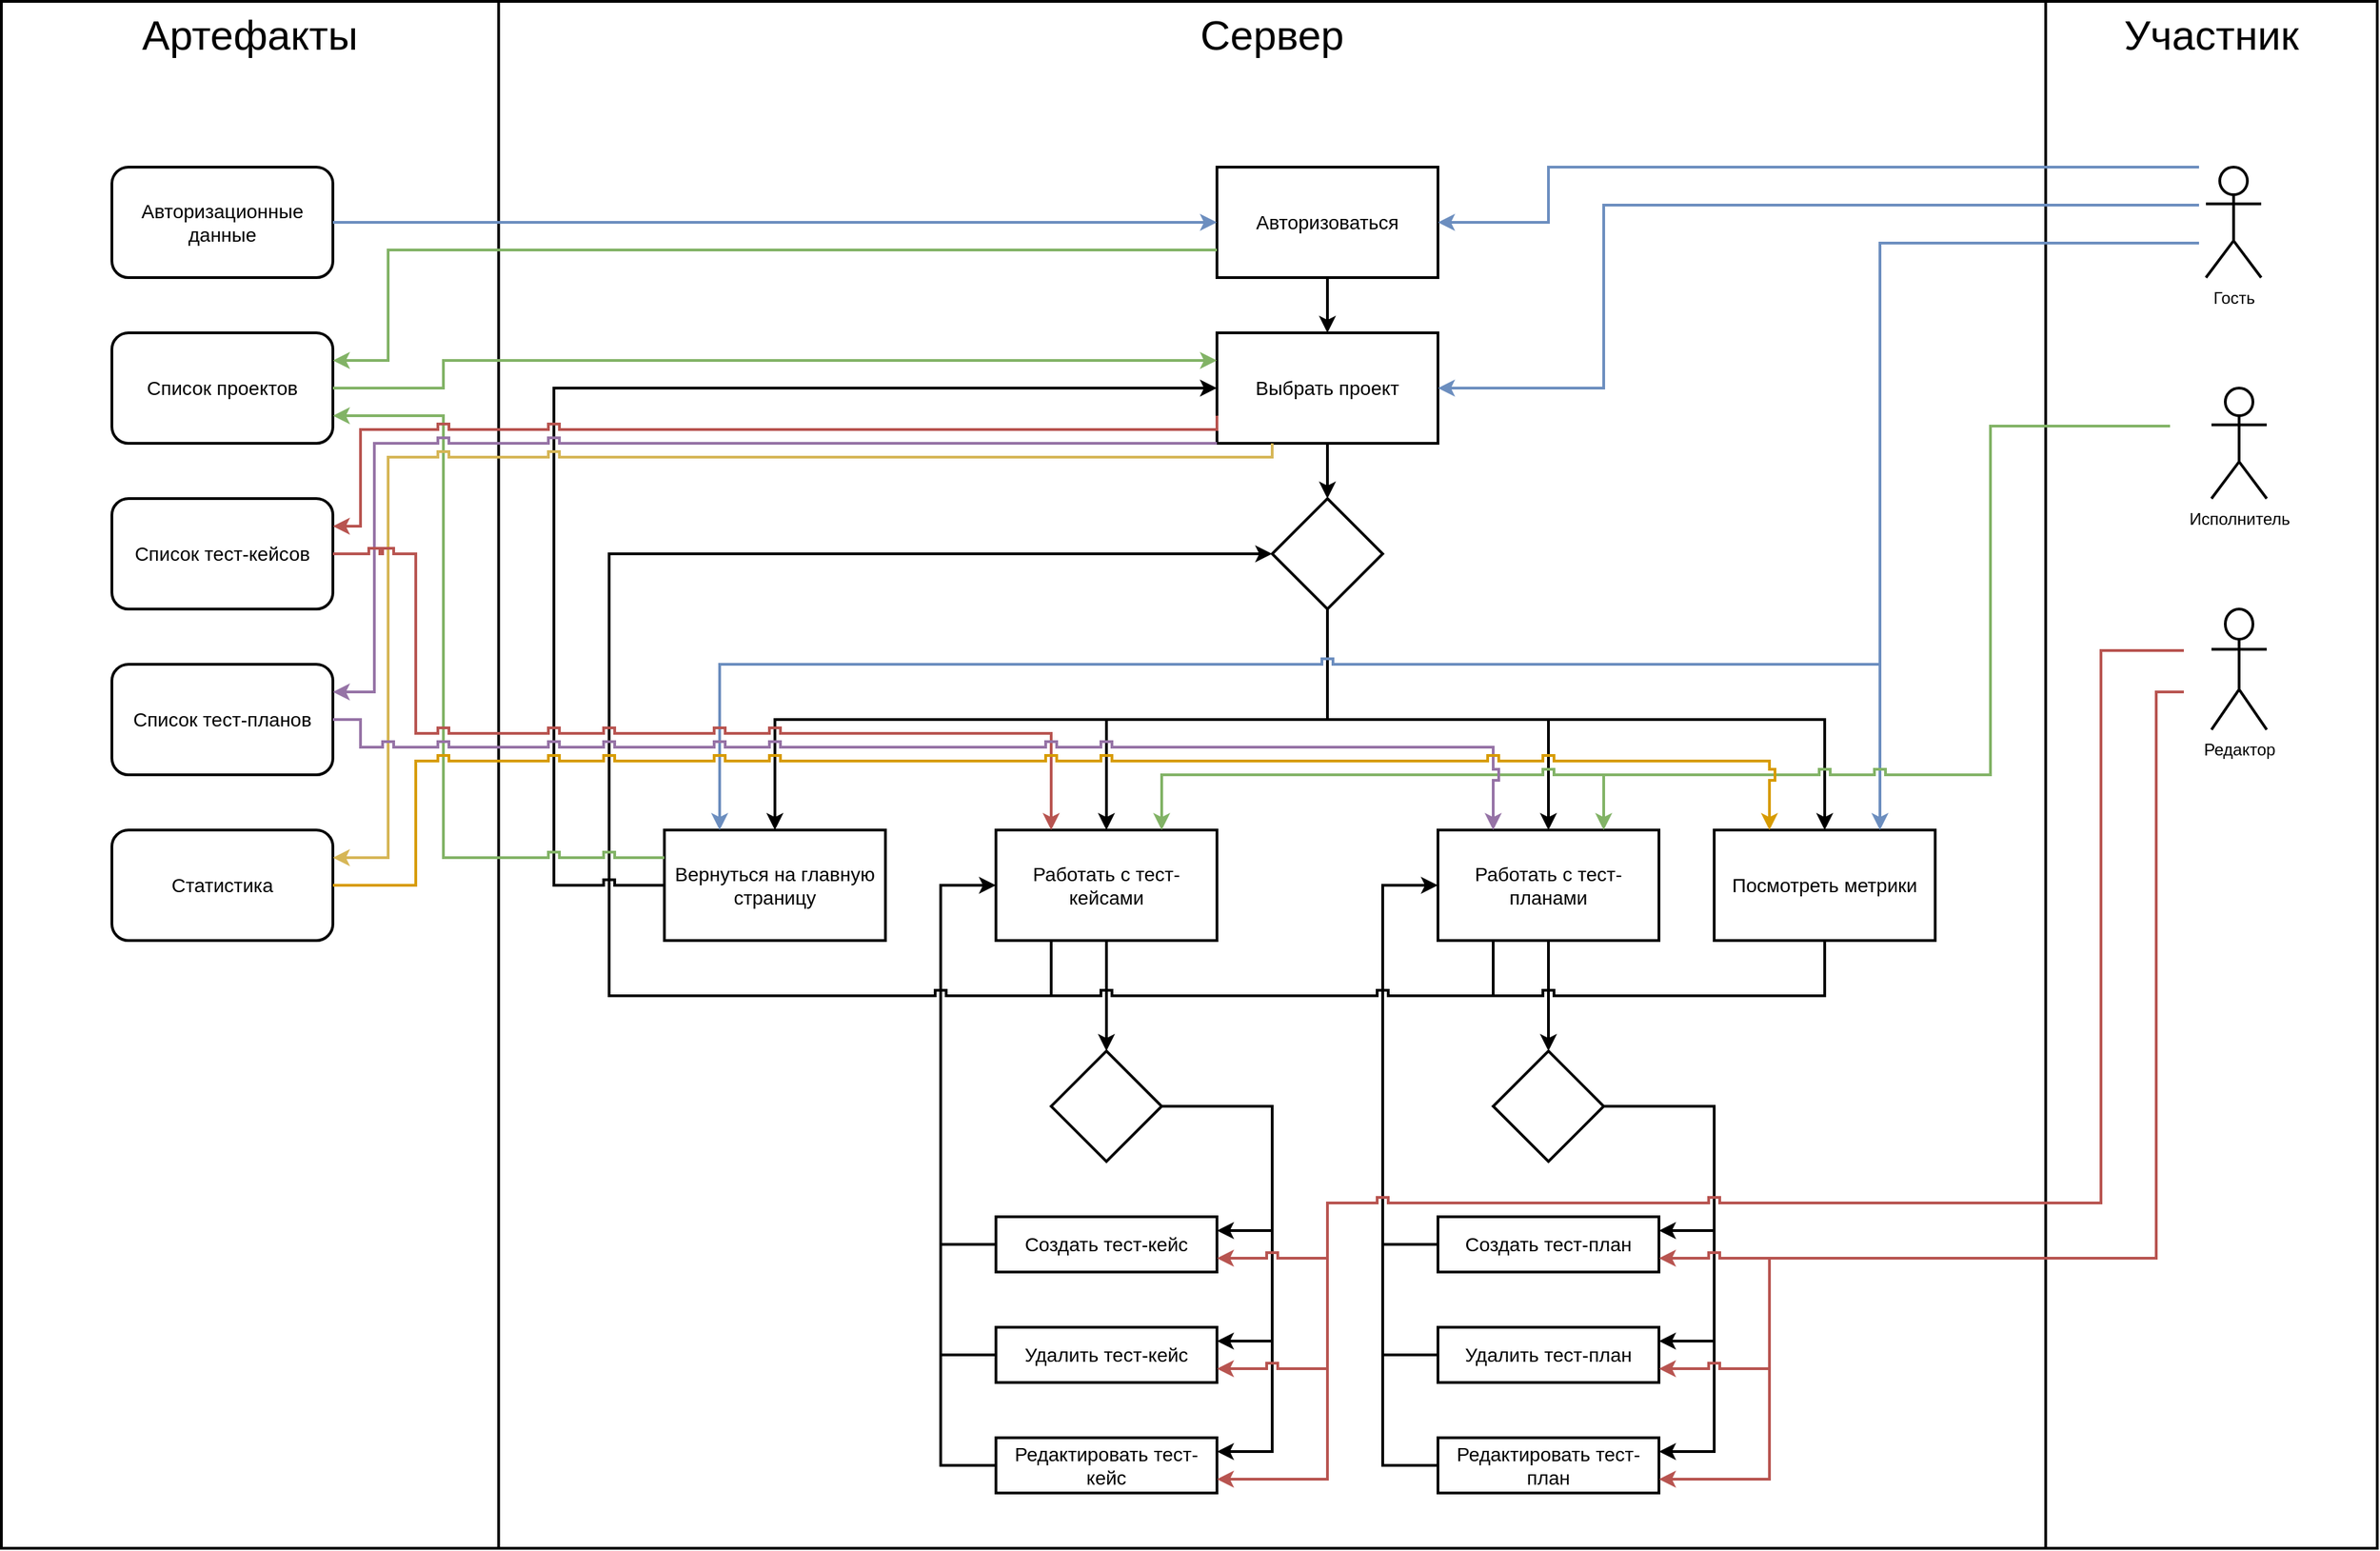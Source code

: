<mxfile version="20.8.16" type="device" pages="12"><diagram id="7g5BPV8A66opzfSbO7tT" name="all"><mxGraphModel dx="2823" dy="1164" grid="1" gridSize="10" guides="1" tooltips="1" connect="1" arrows="1" fold="1" page="1" pageScale="1" pageWidth="827" pageHeight="1169" math="0" shadow="0"><root><mxCell id="0"/><mxCell id="1" parent="0"/><mxCell id="1skUe-g1eh8RO19IbHdh-1" value="Участник" style="rounded=0;whiteSpace=wrap;html=1;strokeColor=#000000;fillColor=#FFFFFF;gradientColor=none;verticalAlign=top;strokeWidth=2;fontSize=30;" vertex="1" parent="1"><mxGeometry x="1080" y="40" width="240" height="1120" as="geometry"/></mxCell><mxCell id="CPnCCJVBrWAxF_YEnW0K-1" value="Артефакты" style="rounded=0;whiteSpace=wrap;html=1;strokeColor=#000000;fillColor=#FFFFFF;gradientColor=none;verticalAlign=top;strokeWidth=2;fontSize=30;" vertex="1" parent="1"><mxGeometry x="-400" y="40" width="360" height="1120" as="geometry"/></mxCell><mxCell id="yRgzx6c-9swr3ADbhc6R-1" value="Сервер" style="rounded=0;whiteSpace=wrap;html=1;strokeColor=#000000;fillColor=#FFFFFF;gradientColor=none;verticalAlign=top;strokeWidth=2;fontSize=30;" vertex="1" parent="1"><mxGeometry x="-40" y="40" width="1120" height="1120" as="geometry"/></mxCell><mxCell id="1skUe-g1eh8RO19IbHdh-6" value="Авторизоваться" style="rounded=0;whiteSpace=wrap;html=1;fontSize=14;strokeWidth=2;" vertex="1" parent="1"><mxGeometry x="480" y="160" width="160" height="80" as="geometry"/></mxCell><mxCell id="1skUe-g1eh8RO19IbHdh-15" value="" style="group;connectable=1;strokeWidth=2;" vertex="1" connectable="0" parent="1"><mxGeometry x="1191" y="160" width="50" height="110" as="geometry"/></mxCell><mxCell id="1skUe-g1eh8RO19IbHdh-11" value="" style="shape=umlActor;verticalLabelPosition=bottom;verticalAlign=top;html=1;outlineConnect=0;strokeWidth=2;" vertex="1" parent="1skUe-g1eh8RO19IbHdh-15"><mxGeometry x="5" width="40" height="80" as="geometry"/></mxCell><mxCell id="1skUe-g1eh8RO19IbHdh-12" value="Гость" style="text;html=1;align=center;verticalAlign=middle;resizable=0;points=[];autosize=1;strokeColor=none;fillColor=none;strokeWidth=2;" vertex="1" parent="1skUe-g1eh8RO19IbHdh-15"><mxGeometry y="80" width="50" height="30" as="geometry"/></mxCell><mxCell id="1skUe-g1eh8RO19IbHdh-16" value="" style="group;connectable=1;strokeWidth=2;" vertex="1" connectable="0" parent="1"><mxGeometry x="1170" y="320" width="100" height="110" as="geometry"/></mxCell><mxCell id="1skUe-g1eh8RO19IbHdh-13" value="" style="shape=umlActor;verticalLabelPosition=bottom;verticalAlign=top;html=1;outlineConnect=0;strokeWidth=2;" vertex="1" parent="1skUe-g1eh8RO19IbHdh-16"><mxGeometry x="30" width="40" height="80" as="geometry"/></mxCell><mxCell id="1skUe-g1eh8RO19IbHdh-14" value="Исполнитель" style="text;html=1;align=center;verticalAlign=middle;resizable=0;points=[];autosize=1;strokeColor=none;fillColor=none;strokeWidth=2;" vertex="1" parent="1skUe-g1eh8RO19IbHdh-16"><mxGeometry y="80" width="100" height="30" as="geometry"/></mxCell><mxCell id="1skUe-g1eh8RO19IbHdh-17" value="" style="group;connectable=1;strokeWidth=2;" vertex="1" connectable="0" parent="1"><mxGeometry x="1180" y="480" width="80" height="120" as="geometry"/></mxCell><mxCell id="1skUe-g1eh8RO19IbHdh-3" value="" style="shape=umlActor;verticalLabelPosition=bottom;verticalAlign=top;html=1;outlineConnect=0;strokeWidth=2;" vertex="1" parent="1skUe-g1eh8RO19IbHdh-17"><mxGeometry x="20" width="40" height="87.273" as="geometry"/></mxCell><mxCell id="1skUe-g1eh8RO19IbHdh-4" value="Редактор" style="text;html=1;align=center;verticalAlign=middle;resizable=0;points=[];autosize=1;strokeColor=none;fillColor=none;strokeWidth=2;" vertex="1" parent="1skUe-g1eh8RO19IbHdh-17"><mxGeometry y="87.273" width="80" height="30" as="geometry"/></mxCell><mxCell id="1skUe-g1eh8RO19IbHdh-20" value="" style="endArrow=classic;html=1;rounded=0;fontSize=14;exitX=0;exitY=0;exitDx=0;exitDy=0;edgeStyle=orthogonalEdgeStyle;entryX=1;entryY=0.5;entryDx=0;entryDy=0;strokeWidth=2;fillColor=#dae8fc;strokeColor=#6c8ebf;" edge="1" parent="1" source="1skUe-g1eh8RO19IbHdh-15" target="1skUe-g1eh8RO19IbHdh-6"><mxGeometry width="50" height="50" relative="1" as="geometry"><mxPoint x="630" y="360" as="sourcePoint"/><mxPoint x="640" y="220" as="targetPoint"/><Array as="points"><mxPoint x="720" y="160"/><mxPoint x="720" y="200"/></Array></mxGeometry></mxCell><mxCell id="1skUe-g1eh8RO19IbHdh-21" value="Выбрать проект" style="rounded=0;whiteSpace=wrap;html=1;fontSize=14;strokeWidth=2;" vertex="1" parent="1"><mxGeometry x="480" y="280" width="160" height="80" as="geometry"/></mxCell><mxCell id="1skUe-g1eh8RO19IbHdh-23" value="" style="endArrow=classic;html=1;rounded=0;fontSize=14;exitX=0.5;exitY=1;exitDx=0;exitDy=0;entryX=0.5;entryY=0;entryDx=0;entryDy=0;strokeWidth=2;" edge="1" parent="1" source="1skUe-g1eh8RO19IbHdh-6" target="1skUe-g1eh8RO19IbHdh-21"><mxGeometry width="50" height="50" relative="1" as="geometry"><mxPoint x="570" y="340" as="sourcePoint"/><mxPoint x="620" y="290" as="targetPoint"/></mxGeometry></mxCell><mxCell id="1skUe-g1eh8RO19IbHdh-24" value="" style="endArrow=classic;html=1;rounded=0;fontSize=14;exitX=0;exitY=0.25;exitDx=0;exitDy=0;entryX=1;entryY=0.5;entryDx=0;entryDy=0;edgeStyle=orthogonalEdgeStyle;strokeWidth=2;fillColor=#dae8fc;strokeColor=#6c8ebf;" edge="1" parent="1" source="1skUe-g1eh8RO19IbHdh-15" target="1skUe-g1eh8RO19IbHdh-21"><mxGeometry width="50" height="50" relative="1" as="geometry"><mxPoint x="670" y="360" as="sourcePoint"/><mxPoint x="720" y="310" as="targetPoint"/><Array as="points"><mxPoint x="760" y="188"/><mxPoint x="760" y="320"/></Array></mxGeometry></mxCell><mxCell id="1skUe-g1eh8RO19IbHdh-26" value="Вернуться на главную страницу" style="rounded=0;whiteSpace=wrap;html=1;fontSize=14;strokeWidth=2;" vertex="1" parent="1"><mxGeometry x="80" y="640" width="160" height="80" as="geometry"/></mxCell><mxCell id="1skUe-g1eh8RO19IbHdh-27" value="Работать с тест-кейсами" style="rounded=0;whiteSpace=wrap;html=1;fontSize=14;strokeWidth=2;" vertex="1" parent="1"><mxGeometry x="320" y="640" width="160" height="80" as="geometry"/></mxCell><mxCell id="1skUe-g1eh8RO19IbHdh-28" value="Работать с тест-планами" style="rounded=0;whiteSpace=wrap;html=1;fontSize=14;strokeWidth=2;" vertex="1" parent="1"><mxGeometry x="640" y="640" width="160" height="80" as="geometry"/></mxCell><mxCell id="1skUe-g1eh8RO19IbHdh-30" value="" style="rhombus;whiteSpace=wrap;html=1;fontSize=14;strokeWidth=2;" vertex="1" parent="1"><mxGeometry x="520" y="400" width="80" height="80" as="geometry"/></mxCell><mxCell id="1skUe-g1eh8RO19IbHdh-32" value="" style="endArrow=classic;html=1;rounded=0;fontSize=14;exitX=0.5;exitY=1;exitDx=0;exitDy=0;entryX=0.5;entryY=0;entryDx=0;entryDy=0;strokeWidth=2;" edge="1" parent="1" source="1skUe-g1eh8RO19IbHdh-21" target="1skUe-g1eh8RO19IbHdh-30"><mxGeometry width="50" height="50" relative="1" as="geometry"><mxPoint x="554" y="362" as="sourcePoint"/><mxPoint x="560" y="400" as="targetPoint"/></mxGeometry></mxCell><mxCell id="1skUe-g1eh8RO19IbHdh-35" value="Посмотреть метрики" style="rounded=0;whiteSpace=wrap;html=1;fontSize=14;strokeWidth=2;" vertex="1" parent="1"><mxGeometry x="840" y="640" width="160" height="80" as="geometry"/></mxCell><mxCell id="1skUe-g1eh8RO19IbHdh-36" value="" style="endArrow=classic;html=1;rounded=0;fontSize=14;exitX=0.5;exitY=1;exitDx=0;exitDy=0;entryX=0.5;entryY=0;entryDx=0;entryDy=0;strokeWidth=2;" edge="1" parent="1" source="1skUe-g1eh8RO19IbHdh-30" target="1skUe-g1eh8RO19IbHdh-27"><mxGeometry width="50" height="50" relative="1" as="geometry"><mxPoint x="470" y="520" as="sourcePoint"/><mxPoint x="520" y="470" as="targetPoint"/><Array as="points"><mxPoint x="560" y="560"/><mxPoint x="400" y="560"/></Array></mxGeometry></mxCell><mxCell id="1skUe-g1eh8RO19IbHdh-37" value="" style="endArrow=classic;html=1;rounded=0;fontSize=14;exitX=0.5;exitY=1;exitDx=0;exitDy=0;entryX=0.5;entryY=0;entryDx=0;entryDy=0;strokeWidth=2;" edge="1" parent="1" source="1skUe-g1eh8RO19IbHdh-30" target="1skUe-g1eh8RO19IbHdh-26"><mxGeometry width="50" height="50" relative="1" as="geometry"><mxPoint x="470" y="520" as="sourcePoint"/><mxPoint x="520" y="470" as="targetPoint"/><Array as="points"><mxPoint x="560" y="560"/><mxPoint x="160" y="560"/></Array></mxGeometry></mxCell><mxCell id="1skUe-g1eh8RO19IbHdh-38" value="" style="endArrow=classic;html=1;rounded=0;fontSize=14;exitX=0.5;exitY=1;exitDx=0;exitDy=0;entryX=0.5;entryY=0;entryDx=0;entryDy=0;strokeWidth=2;" edge="1" parent="1" source="1skUe-g1eh8RO19IbHdh-30" target="1skUe-g1eh8RO19IbHdh-28"><mxGeometry width="50" height="50" relative="1" as="geometry"><mxPoint x="470" y="520" as="sourcePoint"/><mxPoint x="520" y="470" as="targetPoint"/><Array as="points"><mxPoint x="560" y="560"/><mxPoint x="720" y="560"/></Array></mxGeometry></mxCell><mxCell id="1skUe-g1eh8RO19IbHdh-39" value="" style="endArrow=classic;html=1;rounded=0;fontSize=14;exitX=0.5;exitY=1;exitDx=0;exitDy=0;entryX=0.5;entryY=0;entryDx=0;entryDy=0;strokeWidth=2;" edge="1" parent="1" source="1skUe-g1eh8RO19IbHdh-30" target="1skUe-g1eh8RO19IbHdh-35"><mxGeometry width="50" height="50" relative="1" as="geometry"><mxPoint x="470" y="520" as="sourcePoint"/><mxPoint x="520" y="470" as="targetPoint"/><Array as="points"><mxPoint x="560" y="560"/><mxPoint x="920" y="560"/></Array></mxGeometry></mxCell><mxCell id="1skUe-g1eh8RO19IbHdh-29" value="" style="endArrow=classic;html=1;rounded=0;fontSize=14;exitX=0;exitY=0.5;exitDx=0;exitDy=0;edgeStyle=orthogonalEdgeStyle;entryX=0.75;entryY=0;entryDx=0;entryDy=0;jumpStyle=sharp;strokeWidth=2;fillColor=#dae8fc;strokeColor=#6c8ebf;" edge="1" parent="1" source="1skUe-g1eh8RO19IbHdh-15" target="1skUe-g1eh8RO19IbHdh-35"><mxGeometry width="50" height="50" relative="1" as="geometry"><mxPoint x="690" y="490" as="sourcePoint"/><mxPoint x="850" y="520" as="targetPoint"/></mxGeometry></mxCell><mxCell id="1skUe-g1eh8RO19IbHdh-42" value="" style="endArrow=classic;html=1;rounded=0;fontSize=14;entryX=0.25;entryY=0;entryDx=0;entryDy=0;jumpStyle=sharp;strokeWidth=2;fillColor=#dae8fc;strokeColor=#6c8ebf;" edge="1" parent="1" target="1skUe-g1eh8RO19IbHdh-26"><mxGeometry width="50" height="50" relative="1" as="geometry"><mxPoint x="960" y="520" as="sourcePoint"/><mxPoint x="590" y="360" as="targetPoint"/><Array as="points"><mxPoint x="120" y="520"/></Array></mxGeometry></mxCell><mxCell id="1skUe-g1eh8RO19IbHdh-43" value="Создать тест-кейс" style="rounded=0;whiteSpace=wrap;html=1;strokeWidth=2;fontSize=14;" vertex="1" parent="1"><mxGeometry x="320" y="920" width="160" height="40" as="geometry"/></mxCell><mxCell id="1skUe-g1eh8RO19IbHdh-44" value="Удалить тест-кейс" style="rounded=0;whiteSpace=wrap;html=1;strokeWidth=2;fontSize=14;" vertex="1" parent="1"><mxGeometry x="320" y="1000" width="160" height="40" as="geometry"/></mxCell><mxCell id="1skUe-g1eh8RO19IbHdh-45" value="Редактировать тест-кейс" style="rounded=0;whiteSpace=wrap;html=1;strokeWidth=2;fontSize=14;" vertex="1" parent="1"><mxGeometry x="320" y="1080" width="160" height="40" as="geometry"/></mxCell><mxCell id="1skUe-g1eh8RO19IbHdh-46" value="Создать тест-план" style="rounded=0;whiteSpace=wrap;html=1;strokeWidth=2;fontSize=14;" vertex="1" parent="1"><mxGeometry x="640" y="920" width="160" height="40" as="geometry"/></mxCell><mxCell id="1skUe-g1eh8RO19IbHdh-47" value="Удалить тест-план" style="rounded=0;whiteSpace=wrap;html=1;strokeWidth=2;fontSize=14;" vertex="1" parent="1"><mxGeometry x="640" y="1000" width="160" height="40" as="geometry"/></mxCell><mxCell id="1skUe-g1eh8RO19IbHdh-48" value="Редактировать тест-план" style="rounded=0;whiteSpace=wrap;html=1;strokeWidth=2;fontSize=14;" vertex="1" parent="1"><mxGeometry x="640" y="1080" width="160" height="40" as="geometry"/></mxCell><mxCell id="1skUe-g1eh8RO19IbHdh-49" value="" style="rhombus;whiteSpace=wrap;html=1;strokeWidth=2;fontSize=14;" vertex="1" parent="1"><mxGeometry x="680" y="800" width="80" height="80" as="geometry"/></mxCell><mxCell id="1skUe-g1eh8RO19IbHdh-50" value="" style="endArrow=classic;html=1;rounded=0;strokeWidth=2;fontSize=14;jumpStyle=sharp;exitX=0.5;exitY=1;exitDx=0;exitDy=0;entryX=0.5;entryY=0;entryDx=0;entryDy=0;" edge="1" parent="1" source="1skUe-g1eh8RO19IbHdh-28" target="1skUe-g1eh8RO19IbHdh-49"><mxGeometry width="50" height="50" relative="1" as="geometry"><mxPoint x="570" y="910" as="sourcePoint"/><mxPoint x="620" y="860" as="targetPoint"/></mxGeometry></mxCell><mxCell id="1skUe-g1eh8RO19IbHdh-51" value="" style="endArrow=classic;html=1;rounded=0;strokeWidth=2;fontSize=14;jumpStyle=sharp;exitX=1;exitY=0.5;exitDx=0;exitDy=0;entryX=1;entryY=0.25;entryDx=0;entryDy=0;" edge="1" parent="1" source="1skUe-g1eh8RO19IbHdh-49" target="1skUe-g1eh8RO19IbHdh-46"><mxGeometry width="50" height="50" relative="1" as="geometry"><mxPoint x="590" y="1060" as="sourcePoint"/><mxPoint x="830" y="850" as="targetPoint"/><Array as="points"><mxPoint x="840" y="840"/><mxPoint x="840" y="930"/></Array></mxGeometry></mxCell><mxCell id="1skUe-g1eh8RO19IbHdh-52" value="" style="endArrow=classic;html=1;rounded=0;strokeWidth=2;fontSize=14;jumpStyle=sharp;" edge="1" parent="1"><mxGeometry width="50" height="50" relative="1" as="geometry"><mxPoint x="840" y="930" as="sourcePoint"/><mxPoint x="800" y="1010" as="targetPoint"/><Array as="points"><mxPoint x="840" y="1010"/></Array></mxGeometry></mxCell><mxCell id="1skUe-g1eh8RO19IbHdh-53" value="" style="endArrow=classic;html=1;rounded=0;strokeWidth=2;fontSize=14;jumpStyle=sharp;entryX=1;entryY=0.25;entryDx=0;entryDy=0;" edge="1" parent="1" target="1skUe-g1eh8RO19IbHdh-48"><mxGeometry width="50" height="50" relative="1" as="geometry"><mxPoint x="840" y="1010" as="sourcePoint"/><mxPoint x="640" y="1010" as="targetPoint"/><Array as="points"><mxPoint x="840" y="1090"/></Array></mxGeometry></mxCell><mxCell id="1skUe-g1eh8RO19IbHdh-54" value="" style="rhombus;whiteSpace=wrap;html=1;strokeWidth=2;fontSize=14;" vertex="1" parent="1"><mxGeometry x="360" y="800" width="80" height="80" as="geometry"/></mxCell><mxCell id="1skUe-g1eh8RO19IbHdh-55" value="" style="endArrow=classic;html=1;rounded=0;strokeWidth=2;fontSize=14;jumpStyle=sharp;exitX=0.5;exitY=1;exitDx=0;exitDy=0;entryX=0.5;entryY=0;entryDx=0;entryDy=0;" edge="1" parent="1" source="1skUe-g1eh8RO19IbHdh-27" target="1skUe-g1eh8RO19IbHdh-54"><mxGeometry width="50" height="50" relative="1" as="geometry"><mxPoint x="560" y="900" as="sourcePoint"/><mxPoint x="610" y="850" as="targetPoint"/></mxGeometry></mxCell><mxCell id="1skUe-g1eh8RO19IbHdh-57" value="" style="endArrow=classic;html=1;rounded=0;strokeWidth=2;fontSize=14;jumpStyle=sharp;exitX=1;exitY=0.5;exitDx=0;exitDy=0;entryX=1;entryY=0.25;entryDx=0;entryDy=0;" edge="1" parent="1" source="1skUe-g1eh8RO19IbHdh-54" target="1skUe-g1eh8RO19IbHdh-43"><mxGeometry width="50" height="50" relative="1" as="geometry"><mxPoint x="560" y="1080" as="sourcePoint"/><mxPoint x="610" y="1030" as="targetPoint"/><Array as="points"><mxPoint x="520" y="840"/><mxPoint x="520" y="930"/></Array></mxGeometry></mxCell><mxCell id="1skUe-g1eh8RO19IbHdh-58" value="" style="endArrow=classic;html=1;rounded=0;strokeWidth=2;fontSize=14;jumpStyle=sharp;entryX=1;entryY=0.25;entryDx=0;entryDy=0;" edge="1" parent="1" target="1skUe-g1eh8RO19IbHdh-44"><mxGeometry width="50" height="50" relative="1" as="geometry"><mxPoint x="520" y="930" as="sourcePoint"/><mxPoint x="590" y="920" as="targetPoint"/><Array as="points"><mxPoint x="520" y="1010"/></Array></mxGeometry></mxCell><mxCell id="1skUe-g1eh8RO19IbHdh-59" value="" style="endArrow=classic;html=1;rounded=0;strokeWidth=2;fontSize=14;jumpStyle=sharp;entryX=1;entryY=0.25;entryDx=0;entryDy=0;" edge="1" parent="1" target="1skUe-g1eh8RO19IbHdh-45"><mxGeometry width="50" height="50" relative="1" as="geometry"><mxPoint x="520" y="1010" as="sourcePoint"/><mxPoint x="590" y="920" as="targetPoint"/><Array as="points"><mxPoint x="520" y="1090"/></Array></mxGeometry></mxCell><mxCell id="1skUe-g1eh8RO19IbHdh-64" value="" style="endArrow=classic;html=1;rounded=0;strokeWidth=2;fontSize=14;jumpStyle=sharp;exitX=0;exitY=0.5;exitDx=0;exitDy=0;entryX=1;entryY=0.75;entryDx=0;entryDy=0;edgeStyle=orthogonalEdgeStyle;fillColor=#f8cecc;strokeColor=#b85450;" edge="1" parent="1" source="1skUe-g1eh8RO19IbHdh-17" target="1skUe-g1eh8RO19IbHdh-46"><mxGeometry width="50" height="50" relative="1" as="geometry"><mxPoint x="870" y="820" as="sourcePoint"/><mxPoint x="920" y="770" as="targetPoint"/><Array as="points"><mxPoint x="1160" y="540"/><mxPoint x="1160" y="950"/></Array></mxGeometry></mxCell><mxCell id="1skUe-g1eh8RO19IbHdh-65" value="" style="endArrow=classic;html=1;rounded=0;strokeWidth=2;fontSize=14;jumpStyle=sharp;entryX=1;entryY=0.75;entryDx=0;entryDy=0;fillColor=#f8cecc;strokeColor=#b85450;" edge="1" parent="1" target="1skUe-g1eh8RO19IbHdh-47"><mxGeometry width="50" height="50" relative="1" as="geometry"><mxPoint x="880" y="950" as="sourcePoint"/><mxPoint x="890" y="960" as="targetPoint"/><Array as="points"><mxPoint x="880" y="1030"/></Array></mxGeometry></mxCell><mxCell id="1skUe-g1eh8RO19IbHdh-66" value="" style="endArrow=classic;html=1;rounded=0;strokeWidth=2;fontSize=14;jumpStyle=sharp;entryX=1;entryY=0.75;entryDx=0;entryDy=0;fillColor=#f8cecc;strokeColor=#b85450;" edge="1" parent="1" target="1skUe-g1eh8RO19IbHdh-48"><mxGeometry width="50" height="50" relative="1" as="geometry"><mxPoint x="880" y="1030" as="sourcePoint"/><mxPoint x="890" y="960" as="targetPoint"/><Array as="points"><mxPoint x="880" y="1110"/></Array></mxGeometry></mxCell><mxCell id="1skUe-g1eh8RO19IbHdh-67" value="" style="endArrow=classic;html=1;rounded=0;strokeWidth=2;fontSize=14;jumpStyle=sharp;entryX=1;entryY=0.75;entryDx=0;entryDy=0;fillColor=#f8cecc;strokeColor=#b85450;" edge="1" parent="1" target="1skUe-g1eh8RO19IbHdh-44"><mxGeometry width="50" height="50" relative="1" as="geometry"><mxPoint x="560" y="950" as="sourcePoint"/><mxPoint x="720" y="960" as="targetPoint"/><Array as="points"><mxPoint x="560" y="1030"/></Array></mxGeometry></mxCell><mxCell id="1skUe-g1eh8RO19IbHdh-68" value="" style="endArrow=classic;html=1;rounded=0;strokeWidth=2;fontSize=14;jumpStyle=sharp;entryX=1;entryY=0.75;entryDx=0;entryDy=0;fillColor=#f8cecc;strokeColor=#b85450;" edge="1" parent="1" target="1skUe-g1eh8RO19IbHdh-45"><mxGeometry width="50" height="50" relative="1" as="geometry"><mxPoint x="560" y="1030" as="sourcePoint"/><mxPoint x="720" y="960" as="targetPoint"/><Array as="points"><mxPoint x="560" y="1110"/></Array></mxGeometry></mxCell><mxCell id="1skUe-g1eh8RO19IbHdh-69" value="" style="endArrow=classic;html=1;rounded=0;strokeWidth=2;fontSize=14;jumpStyle=sharp;exitX=0;exitY=0.5;exitDx=0;exitDy=0;entryX=0;entryY=0.5;entryDx=0;entryDy=0;" edge="1" parent="1" source="1skUe-g1eh8RO19IbHdh-46" target="1skUe-g1eh8RO19IbHdh-28"><mxGeometry width="50" height="50" relative="1" as="geometry"><mxPoint x="600" y="1020" as="sourcePoint"/><mxPoint x="600" y="880" as="targetPoint"/><Array as="points"><mxPoint x="600" y="940"/><mxPoint x="600" y="680"/></Array></mxGeometry></mxCell><mxCell id="1skUe-g1eh8RO19IbHdh-71" value="" style="endArrow=none;html=1;rounded=0;strokeWidth=2;fontSize=14;jumpStyle=sharp;exitX=0;exitY=0.5;exitDx=0;exitDy=0;" edge="1" parent="1" source="1skUe-g1eh8RO19IbHdh-47"><mxGeometry width="50" height="50" relative="1" as="geometry"><mxPoint x="600" y="1020" as="sourcePoint"/><mxPoint x="600" y="940" as="targetPoint"/><Array as="points"><mxPoint x="600" y="1020"/></Array></mxGeometry></mxCell><mxCell id="1skUe-g1eh8RO19IbHdh-72" value="" style="endArrow=none;html=1;rounded=0;strokeWidth=2;fontSize=14;jumpStyle=sharp;exitX=0;exitY=0.5;exitDx=0;exitDy=0;" edge="1" parent="1" source="1skUe-g1eh8RO19IbHdh-48"><mxGeometry width="50" height="50" relative="1" as="geometry"><mxPoint x="600" y="1020" as="sourcePoint"/><mxPoint x="600" y="1020" as="targetPoint"/><Array as="points"><mxPoint x="600" y="1100"/></Array></mxGeometry></mxCell><mxCell id="1skUe-g1eh8RO19IbHdh-73" value="" style="endArrow=classic;html=1;rounded=0;strokeWidth=2;fontSize=14;jumpStyle=sharp;exitX=0;exitY=0.5;exitDx=0;exitDy=0;entryX=0;entryY=0.5;entryDx=0;entryDy=0;" edge="1" parent="1" source="1skUe-g1eh8RO19IbHdh-43" target="1skUe-g1eh8RO19IbHdh-27"><mxGeometry width="50" height="50" relative="1" as="geometry"><mxPoint x="450" y="990" as="sourcePoint"/><mxPoint x="280" y="880" as="targetPoint"/><Array as="points"><mxPoint x="280" y="940"/><mxPoint x="280" y="920"/><mxPoint x="280" y="680"/></Array></mxGeometry></mxCell><mxCell id="1skUe-g1eh8RO19IbHdh-74" value="" style="endArrow=none;html=1;rounded=0;strokeWidth=2;fontSize=14;jumpStyle=sharp;exitX=0;exitY=0.5;exitDx=0;exitDy=0;" edge="1" parent="1" source="1skUe-g1eh8RO19IbHdh-44"><mxGeometry width="50" height="50" relative="1" as="geometry"><mxPoint x="450" y="990" as="sourcePoint"/><mxPoint x="280" y="940" as="targetPoint"/><Array as="points"><mxPoint x="280" y="1020"/></Array></mxGeometry></mxCell><mxCell id="1skUe-g1eh8RO19IbHdh-75" value="" style="endArrow=none;html=1;rounded=0;strokeWidth=2;fontSize=14;jumpStyle=sharp;exitX=0;exitY=0.5;exitDx=0;exitDy=0;" edge="1" parent="1" source="1skUe-g1eh8RO19IbHdh-45"><mxGeometry width="50" height="50" relative="1" as="geometry"><mxPoint x="450" y="990" as="sourcePoint"/><mxPoint x="280" y="1020" as="targetPoint"/><Array as="points"><mxPoint x="280" y="1100"/></Array></mxGeometry></mxCell><mxCell id="1skUe-g1eh8RO19IbHdh-63" value="" style="endArrow=classic;html=1;rounded=0;strokeWidth=2;fontSize=14;jumpStyle=sharp;exitX=0;exitY=0.25;exitDx=0;exitDy=0;entryX=1;entryY=0.75;entryDx=0;entryDy=0;edgeStyle=orthogonalEdgeStyle;fillColor=#f8cecc;strokeColor=#b85450;" edge="1" parent="1" source="1skUe-g1eh8RO19IbHdh-17" target="1skUe-g1eh8RO19IbHdh-43"><mxGeometry width="50" height="50" relative="1" as="geometry"><mxPoint x="840" y="810" as="sourcePoint"/><mxPoint x="890" y="760" as="targetPoint"/><Array as="points"><mxPoint x="1120" y="510"/><mxPoint x="1120" y="910"/><mxPoint x="560" y="910"/><mxPoint x="560" y="950"/></Array></mxGeometry></mxCell><mxCell id="1skUe-g1eh8RO19IbHdh-76" value="" style="endArrow=none;html=1;rounded=0;strokeWidth=2;fontSize=14;jumpStyle=sharp;entryX=0.25;entryY=1;entryDx=0;entryDy=0;startArrow=classic;startFill=1;exitX=0;exitY=0.5;exitDx=0;exitDy=0;" edge="1" parent="1" source="1skUe-g1eh8RO19IbHdh-30" target="1skUe-g1eh8RO19IbHdh-27"><mxGeometry width="50" height="50" relative="1" as="geometry"><mxPoint x="160" y="760" as="sourcePoint"/><mxPoint x="670" y="690" as="targetPoint"/><Array as="points"><mxPoint x="40" y="440"/><mxPoint x="40" y="760"/><mxPoint x="360" y="760"/></Array></mxGeometry></mxCell><mxCell id="1skUe-g1eh8RO19IbHdh-77" value="" style="endArrow=none;html=1;rounded=0;strokeWidth=2;fontSize=14;jumpStyle=sharp;entryX=0.25;entryY=1;entryDx=0;entryDy=0;" edge="1" parent="1" target="1skUe-g1eh8RO19IbHdh-28"><mxGeometry width="50" height="50" relative="1" as="geometry"><mxPoint x="360" y="760" as="sourcePoint"/><mxPoint x="670" y="690" as="targetPoint"/><Array as="points"><mxPoint x="680" y="760"/></Array></mxGeometry></mxCell><mxCell id="1skUe-g1eh8RO19IbHdh-78" value="" style="endArrow=none;html=1;rounded=0;strokeWidth=2;fontSize=14;jumpStyle=sharp;entryX=0.5;entryY=1;entryDx=0;entryDy=0;" edge="1" parent="1" target="1skUe-g1eh8RO19IbHdh-35"><mxGeometry width="50" height="50" relative="1" as="geometry"><mxPoint x="680" y="760" as="sourcePoint"/><mxPoint x="670" y="690" as="targetPoint"/><Array as="points"><mxPoint x="920" y="760"/></Array></mxGeometry></mxCell><mxCell id="1skUe-g1eh8RO19IbHdh-87" value="Список проектов" style="rounded=1;whiteSpace=wrap;html=1;strokeWidth=2;fontSize=14;" vertex="1" parent="1"><mxGeometry x="-320" y="280" width="160" height="80" as="geometry"/></mxCell><mxCell id="1skUe-g1eh8RO19IbHdh-88" value="" style="endArrow=classic;html=1;rounded=0;strokeWidth=2;fontSize=14;jumpStyle=sharp;entryX=0;entryY=0.25;entryDx=0;entryDy=0;exitX=1;exitY=0.5;exitDx=0;exitDy=0;edgeStyle=orthogonalEdgeStyle;fillColor=#d5e8d4;strokeColor=#82b366;" edge="1" parent="1" source="1skUe-g1eh8RO19IbHdh-87" target="1skUe-g1eh8RO19IbHdh-21"><mxGeometry width="50" height="50" relative="1" as="geometry"><mxPoint x="160" y="400" as="sourcePoint"/><mxPoint x="210" y="350" as="targetPoint"/><Array as="points"><mxPoint x="-80" y="320"/><mxPoint x="-80" y="300"/></Array></mxGeometry></mxCell><mxCell id="1skUe-g1eh8RO19IbHdh-89" value="Авторизационные данные" style="rounded=1;whiteSpace=wrap;html=1;strokeWidth=2;fontSize=14;" vertex="1" parent="1"><mxGeometry x="-320" y="160" width="160" height="80" as="geometry"/></mxCell><mxCell id="1skUe-g1eh8RO19IbHdh-90" value="" style="endArrow=classic;html=1;rounded=0;strokeWidth=2;fontSize=14;jumpStyle=sharp;entryX=0;entryY=0.5;entryDx=0;entryDy=0;exitX=1;exitY=0.5;exitDx=0;exitDy=0;fillColor=#dae8fc;strokeColor=#6c8ebf;" edge="1" parent="1" source="1skUe-g1eh8RO19IbHdh-89" target="1skUe-g1eh8RO19IbHdh-6"><mxGeometry width="50" height="50" relative="1" as="geometry"><mxPoint x="130" y="230" as="sourcePoint"/><mxPoint x="180" y="180" as="targetPoint"/></mxGeometry></mxCell><mxCell id="1skUe-g1eh8RO19IbHdh-91" value="" style="endArrow=classic;html=1;rounded=0;strokeWidth=2;fontSize=14;jumpStyle=sharp;exitX=0;exitY=0.75;exitDx=0;exitDy=0;entryX=1;entryY=0.25;entryDx=0;entryDy=0;edgeStyle=orthogonalEdgeStyle;fillColor=#d5e8d4;strokeColor=#82b366;" edge="1" parent="1" source="1skUe-g1eh8RO19IbHdh-6" target="1skUe-g1eh8RO19IbHdh-87"><mxGeometry width="50" height="50" relative="1" as="geometry"><mxPoint x="80" y="290" as="sourcePoint"/><mxPoint x="130" y="240" as="targetPoint"/><Array as="points"><mxPoint x="-120" y="220"/><mxPoint x="-120" y="300"/></Array></mxGeometry></mxCell><mxCell id="1skUe-g1eh8RO19IbHdh-92" value="Список тест-кейсов" style="rounded=1;whiteSpace=wrap;html=1;strokeWidth=2;fontSize=14;" vertex="1" parent="1"><mxGeometry x="-320" y="400" width="160" height="80" as="geometry"/></mxCell><mxCell id="1skUe-g1eh8RO19IbHdh-93" value="Список тест-планов" style="rounded=1;whiteSpace=wrap;html=1;strokeWidth=2;fontSize=14;" vertex="1" parent="1"><mxGeometry x="-320" y="520" width="160" height="80" as="geometry"/></mxCell><mxCell id="1skUe-g1eh8RO19IbHdh-94" value="Статистика" style="rounded=1;whiteSpace=wrap;html=1;strokeWidth=2;fontSize=14;" vertex="1" parent="1"><mxGeometry x="-320" y="640" width="160" height="80" as="geometry"/></mxCell><mxCell id="1skUe-g1eh8RO19IbHdh-56" value="" style="endArrow=classic;html=1;rounded=0;strokeWidth=2;fontSize=14;jumpStyle=sharp;exitX=0;exitY=0.5;exitDx=0;exitDy=0;entryX=0;entryY=0.5;entryDx=0;entryDy=0;" edge="1" parent="1" source="1skUe-g1eh8RO19IbHdh-26" target="1skUe-g1eh8RO19IbHdh-21"><mxGeometry width="50" height="50" relative="1" as="geometry"><mxPoint x="440" y="630" as="sourcePoint"/><mxPoint x="490" y="580" as="targetPoint"/><Array as="points"><mxPoint y="680"/><mxPoint y="320"/></Array></mxGeometry></mxCell><mxCell id="1skUe-g1eh8RO19IbHdh-95" value="" style="endArrow=classic;html=1;rounded=0;strokeWidth=2;fontSize=14;jumpStyle=sharp;exitX=0;exitY=0.25;exitDx=0;exitDy=0;entryX=1;entryY=0.75;entryDx=0;entryDy=0;edgeStyle=orthogonalEdgeStyle;fillColor=#d5e8d4;strokeColor=#82b366;" edge="1" parent="1" source="1skUe-g1eh8RO19IbHdh-26" target="1skUe-g1eh8RO19IbHdh-87"><mxGeometry width="50" height="50" relative="1" as="geometry"><mxPoint x="230" y="490" as="sourcePoint"/><mxPoint x="-130" y="370" as="targetPoint"/><Array as="points"><mxPoint x="-80" y="660"/><mxPoint x="-80" y="340"/></Array></mxGeometry></mxCell><mxCell id="1skUe-g1eh8RO19IbHdh-61" value="" style="endArrow=classic;html=1;rounded=0;strokeWidth=2;fontSize=14;jumpStyle=sharp;entryX=0.75;entryY=0;entryDx=0;entryDy=0;fillColor=#d5e8d4;strokeColor=#82b366;" edge="1" parent="1" target="1skUe-g1eh8RO19IbHdh-27"><mxGeometry width="50" height="50" relative="1" as="geometry"><mxPoint x="760" y="600" as="sourcePoint"/><mxPoint x="830" y="570" as="targetPoint"/><Array as="points"><mxPoint x="440" y="600"/></Array></mxGeometry></mxCell><mxCell id="1skUe-g1eh8RO19IbHdh-60" value="" style="endArrow=classic;html=1;rounded=0;strokeWidth=2;fontSize=14;jumpStyle=sharp;exitX=0;exitY=0.25;exitDx=0;exitDy=0;entryX=0.75;entryY=0;entryDx=0;entryDy=0;edgeStyle=orthogonalEdgeStyle;fillColor=#d5e8d4;strokeColor=#82b366;" edge="1" parent="1" source="1skUe-g1eh8RO19IbHdh-16" target="1skUe-g1eh8RO19IbHdh-28"><mxGeometry width="50" height="50" relative="1" as="geometry"><mxPoint x="800" y="630" as="sourcePoint"/><mxPoint x="850" y="580" as="targetPoint"/><Array as="points"><mxPoint x="1040" y="348"/><mxPoint x="1040" y="600"/><mxPoint x="760" y="600"/></Array></mxGeometry></mxCell><mxCell id="1skUe-g1eh8RO19IbHdh-97" value="" style="endArrow=classic;html=1;rounded=0;strokeWidth=2;fontSize=14;jumpStyle=sharp;exitX=0;exitY=0.75;exitDx=0;exitDy=0;entryX=1;entryY=0.25;entryDx=0;entryDy=0;fillColor=#f8cecc;strokeColor=#b85450;edgeStyle=orthogonalEdgeStyle;" edge="1" parent="1" source="1skUe-g1eh8RO19IbHdh-21" target="1skUe-g1eh8RO19IbHdh-92"><mxGeometry width="50" height="50" relative="1" as="geometry"><mxPoint x="200" y="470" as="sourcePoint"/><mxPoint x="250" y="420" as="targetPoint"/><Array as="points"><mxPoint x="480" y="350"/><mxPoint x="-140" y="350"/><mxPoint x="-140" y="420"/></Array></mxGeometry></mxCell><mxCell id="1skUe-g1eh8RO19IbHdh-99" value="" style="endArrow=classic;html=1;rounded=0;strokeWidth=2;fontSize=14;jumpStyle=sharp;entryX=1;entryY=0.25;entryDx=0;entryDy=0;fillColor=#e1d5e7;strokeColor=#9673a6;exitX=0;exitY=1;exitDx=0;exitDy=0;edgeStyle=orthogonalEdgeStyle;" edge="1" parent="1" source="1skUe-g1eh8RO19IbHdh-21" target="1skUe-g1eh8RO19IbHdh-93"><mxGeometry width="50" height="50" relative="1" as="geometry"><mxPoint x="-120" y="420" as="sourcePoint"/><mxPoint x="180" y="520" as="targetPoint"/><Array as="points"><mxPoint x="-130" y="360"/><mxPoint x="-130" y="540"/></Array></mxGeometry></mxCell><mxCell id="1skUe-g1eh8RO19IbHdh-101" value="" style="endArrow=classic;html=1;rounded=0;strokeWidth=2;fontSize=14;jumpStyle=sharp;entryX=1;entryY=0.25;entryDx=0;entryDy=0;fillColor=#fff2cc;strokeColor=#d6b656;exitX=0.25;exitY=1;exitDx=0;exitDy=0;edgeStyle=orthogonalEdgeStyle;" edge="1" parent="1" source="1skUe-g1eh8RO19IbHdh-21" target="1skUe-g1eh8RO19IbHdh-94"><mxGeometry width="50" height="50" relative="1" as="geometry"><mxPoint x="-120" y="540" as="sourcePoint"/><mxPoint y="520" as="targetPoint"/><Array as="points"><mxPoint x="520" y="370"/><mxPoint x="-120" y="370"/><mxPoint x="-120" y="660"/></Array></mxGeometry></mxCell><mxCell id="1skUe-g1eh8RO19IbHdh-96" value="" style="endArrow=classic;html=1;rounded=0;strokeWidth=2;fontSize=14;jumpStyle=sharp;exitX=1;exitY=0.5;exitDx=0;exitDy=0;entryX=0.25;entryY=0;entryDx=0;entryDy=0;fillColor=#f8cecc;strokeColor=#b85450;edgeStyle=orthogonalEdgeStyle;" edge="1" parent="1" source="1skUe-g1eh8RO19IbHdh-92" target="1skUe-g1eh8RO19IbHdh-27"><mxGeometry width="50" height="50" relative="1" as="geometry"><mxPoint x="210" y="690" as="sourcePoint"/><mxPoint x="260" y="640" as="targetPoint"/><Array as="points"><mxPoint x="-100" y="440"/><mxPoint x="-100" y="570"/><mxPoint x="360" y="570"/></Array></mxGeometry></mxCell><mxCell id="1skUe-g1eh8RO19IbHdh-98" value="" style="endArrow=classic;html=1;rounded=0;strokeWidth=2;fontSize=14;jumpStyle=sharp;exitX=1;exitY=0.5;exitDx=0;exitDy=0;fillColor=#e1d5e7;strokeColor=#9673a6;entryX=0.25;entryY=0;entryDx=0;entryDy=0;edgeStyle=orthogonalEdgeStyle;" edge="1" parent="1" source="1skUe-g1eh8RO19IbHdh-93" target="1skUe-g1eh8RO19IbHdh-28"><mxGeometry width="50" height="50" relative="1" as="geometry"><mxPoint x="130" y="570" as="sourcePoint"/><mxPoint x="-100" y="700" as="targetPoint"/><Array as="points"><mxPoint x="-140" y="560"/><mxPoint x="-140" y="580"/><mxPoint x="680" y="580"/></Array></mxGeometry></mxCell><mxCell id="1skUe-g1eh8RO19IbHdh-100" value="" style="endArrow=classic;html=1;rounded=0;strokeWidth=2;fontSize=14;jumpStyle=sharp;exitX=1;exitY=0.5;exitDx=0;exitDy=0;entryX=0.25;entryY=0;entryDx=0;entryDy=0;fillColor=#ffe6cc;strokeColor=#d79b00;edgeStyle=orthogonalEdgeStyle;" edge="1" parent="1" source="1skUe-g1eh8RO19IbHdh-94" target="1skUe-g1eh8RO19IbHdh-35"><mxGeometry width="50" height="50" relative="1" as="geometry"><mxPoint x="150" y="690" as="sourcePoint"/><mxPoint x="200" y="640" as="targetPoint"/><Array as="points"><mxPoint x="-100" y="680"/><mxPoint x="-100" y="590"/><mxPoint x="880" y="590"/></Array></mxGeometry></mxCell></root></mxGraphModel></diagram><diagram id="kU82a_d8Bg_5MM1seltz" name="activity-usecase-ralation"><mxGraphModel dx="1098" dy="640" grid="1" gridSize="10" guides="1" tooltips="1" connect="1" arrows="1" fold="1" page="1" pageScale="1" pageWidth="827" pageHeight="1169" math="0" shadow="0"><root><mxCell id="0"/><mxCell id="1" parent="0"/><mxCell id="C_9U5gQidwn0wrIHGjyw-1" value="" style="rounded=0;whiteSpace=wrap;html=1;strokeWidth=2;fontSize=14;" vertex="1" parent="1"><mxGeometry x="40" y="40" width="120" height="180" as="geometry"/></mxCell></root></mxGraphModel></diagram><diagram name="guest-registration" id="5jrUSxftXGNCiEoYNRDP"><mxGraphModel dx="1338" dy="640" grid="1" gridSize="10" guides="1" tooltips="1" connect="1" arrows="1" fold="1" page="1" pageScale="1" pageWidth="850" pageHeight="1100" math="0" shadow="0"><root><mxCell id="0"/><mxCell id="1" parent="0"/><mxCell id="FtQV6sbyvQK22am_o3T--7" value="Пользователь" style="rounded=0;whiteSpace=wrap;html=1;strokeColor=#000000;fillColor=#FFFFFF;gradientColor=none;verticalAlign=top;strokeWidth=2;fontSize=14;" parent="1" vertex="1"><mxGeometry x="40" y="40" width="240" height="760" as="geometry"/></mxCell><mxCell id="FtQV6sbyvQK22am_o3T--4" value="Ввод логина и пароля" style="rounded=1;whiteSpace=wrap;html=1;arcSize=50;strokeWidth=2;fontSize=14;" parent="1" vertex="1"><mxGeometry x="80" y="160" width="160" height="80" as="geometry"/></mxCell><mxCell id="FtQV6sbyvQK22am_o3T--5" value="" style="ellipse;whiteSpace=wrap;html=1;aspect=fixed;fillColor=#000000;gradientColor=none;strokeColor=#000000;strokeWidth=2;fontSize=14;" parent="1" vertex="1"><mxGeometry x="150" y="100" width="20" height="20" as="geometry"/></mxCell><mxCell id="FtQV6sbyvQK22am_o3T--9" value="" style="endArrow=classic;html=1;rounded=0;fontSize=14;exitX=0.5;exitY=1;exitDx=0;exitDy=0;entryX=0.5;entryY=0;entryDx=0;entryDy=0;strokeWidth=2;" parent="1" source="FtQV6sbyvQK22am_o3T--5" target="FtQV6sbyvQK22am_o3T--4" edge="1"><mxGeometry width="50" height="50" relative="1" as="geometry"><mxPoint x="350" y="280" as="sourcePoint"/><mxPoint x="400" y="230" as="targetPoint"/></mxGeometry></mxCell><mxCell id="ts501cee3hdg9GyO0mBO-1" value="Сервер" style="rounded=0;whiteSpace=wrap;html=1;strokeColor=#000000;fillColor=#FFFFFF;gradientColor=none;verticalAlign=top;strokeWidth=2;fontSize=14;" parent="1" vertex="1"><mxGeometry x="280" y="40" width="240" height="760" as="geometry"/></mxCell><mxCell id="ts501cee3hdg9GyO0mBO-2" value="БД" style="rounded=0;whiteSpace=wrap;html=1;strokeColor=#000000;fillColor=#FFFFFF;gradientColor=none;verticalAlign=top;strokeWidth=2;fontSize=14;" parent="1" vertex="1"><mxGeometry x="520" y="40" width="240" height="760" as="geometry"/></mxCell><mxCell id="ts501cee3hdg9GyO0mBO-3" value="Отправка запроса на регистрацию" style="rounded=1;whiteSpace=wrap;html=1;arcSize=50;strokeWidth=2;fontSize=14;" parent="1" vertex="1"><mxGeometry x="80" y="280" width="160" height="80" as="geometry"/></mxCell><mxCell id="ts501cee3hdg9GyO0mBO-4" value="" style="endArrow=classic;html=1;rounded=0;fontSize=14;exitX=0.5;exitY=1;exitDx=0;exitDy=0;entryX=0.5;entryY=0;entryDx=0;entryDy=0;strokeWidth=2;" parent="1" source="FtQV6sbyvQK22am_o3T--4" target="ts501cee3hdg9GyO0mBO-3" edge="1"><mxGeometry width="50" height="50" relative="1" as="geometry"><mxPoint x="350" y="410" as="sourcePoint"/><mxPoint x="400" y="360" as="targetPoint"/></mxGeometry></mxCell><mxCell id="ts501cee3hdg9GyO0mBO-5" value="Проверка существующего пользователя" style="rounded=1;whiteSpace=wrap;html=1;arcSize=50;strokeWidth=2;fontSize=14;" parent="1" vertex="1"><mxGeometry x="320" y="280" width="160" height="80" as="geometry"/></mxCell><mxCell id="ts501cee3hdg9GyO0mBO-6" value="" style="endArrow=classic;html=1;rounded=0;fontSize=14;exitX=1;exitY=0.5;exitDx=0;exitDy=0;entryX=0;entryY=0.5;entryDx=0;entryDy=0;strokeWidth=2;" parent="1" source="ts501cee3hdg9GyO0mBO-3" target="ts501cee3hdg9GyO0mBO-5" edge="1"><mxGeometry width="50" height="50" relative="1" as="geometry"><mxPoint x="350" y="390" as="sourcePoint"/><mxPoint x="400" y="340" as="targetPoint"/></mxGeometry></mxCell><mxCell id="ts501cee3hdg9GyO0mBO-7" value="Поиск пользователя" style="rounded=1;whiteSpace=wrap;html=1;arcSize=50;strokeWidth=2;fontSize=14;" parent="1" vertex="1"><mxGeometry x="560" y="280" width="160" height="80" as="geometry"/></mxCell><mxCell id="ts501cee3hdg9GyO0mBO-8" value="" style="endArrow=classic;html=1;rounded=0;strokeWidth=2;fontSize=14;entryX=0;entryY=0.5;entryDx=0;entryDy=0;exitX=1;exitY=0.5;exitDx=0;exitDy=0;" parent="1" source="ts501cee3hdg9GyO0mBO-5" target="ts501cee3hdg9GyO0mBO-7" edge="1"><mxGeometry width="50" height="50" relative="1" as="geometry"><mxPoint x="350" y="400" as="sourcePoint"/><mxPoint x="400" y="350" as="targetPoint"/></mxGeometry></mxCell><mxCell id="ts501cee3hdg9GyO0mBO-9" value="Пользователь существует?" style="rhombus;whiteSpace=wrap;html=1;strokeWidth=2;fontSize=14;" parent="1" vertex="1"><mxGeometry x="320" y="400" width="160" height="80" as="geometry"/></mxCell><mxCell id="ts501cee3hdg9GyO0mBO-10" value="" style="endArrow=classic;html=1;rounded=0;strokeWidth=2;fontSize=14;exitX=0.5;exitY=1;exitDx=0;exitDy=0;entryX=1;entryY=0.5;entryDx=0;entryDy=0;" parent="1" source="ts501cee3hdg9GyO0mBO-7" target="ts501cee3hdg9GyO0mBO-9" edge="1"><mxGeometry width="50" height="50" relative="1" as="geometry"><mxPoint x="330" y="530" as="sourcePoint"/><mxPoint x="380" y="480" as="targetPoint"/><Array as="points"><mxPoint x="640" y="440"/></Array></mxGeometry></mxCell><mxCell id="ts501cee3hdg9GyO0mBO-11" value="Запрос на добавление пользователя" style="rounded=1;whiteSpace=wrap;html=1;arcSize=50;strokeWidth=2;fontSize=14;" parent="1" vertex="1"><mxGeometry x="320" y="520" width="160" height="80" as="geometry"/></mxCell><mxCell id="ts501cee3hdg9GyO0mBO-12" value="Добавление пользователя" style="rounded=1;whiteSpace=wrap;html=1;arcSize=50;strokeWidth=2;fontSize=14;" parent="1" vertex="1"><mxGeometry x="560" y="520" width="160" height="80" as="geometry"/></mxCell><mxCell id="ts501cee3hdg9GyO0mBO-13" value="" style="endArrow=classic;html=1;rounded=0;strokeWidth=2;fontSize=14;entryX=0;entryY=0.5;entryDx=0;entryDy=0;exitX=1;exitY=0.5;exitDx=0;exitDy=0;" parent="1" source="ts501cee3hdg9GyO0mBO-11" target="ts501cee3hdg9GyO0mBO-12" edge="1"><mxGeometry width="50" height="50" relative="1" as="geometry"><mxPoint x="340" y="520" as="sourcePoint"/><mxPoint x="390" y="470" as="targetPoint"/></mxGeometry></mxCell><mxCell id="ts501cee3hdg9GyO0mBO-14" value="" style="endArrow=classic;html=1;rounded=0;strokeWidth=2;fontSize=14;exitX=0.5;exitY=1;exitDx=0;exitDy=0;entryX=0.5;entryY=0;entryDx=0;entryDy=0;" parent="1" source="ts501cee3hdg9GyO0mBO-9" target="ts501cee3hdg9GyO0mBO-11" edge="1"><mxGeometry width="50" height="50" relative="1" as="geometry"><mxPoint x="340" y="520" as="sourcePoint"/><mxPoint x="390" y="470" as="targetPoint"/></mxGeometry></mxCell><mxCell id="ts501cee3hdg9GyO0mBO-16" value="Нет" style="text;html=1;align=center;verticalAlign=middle;resizable=0;points=[];autosize=1;strokeColor=none;fillColor=none;fontSize=14;strokeWidth=2;" parent="1" vertex="1"><mxGeometry x="400" y="480" width="50" height="30" as="geometry"/></mxCell><mxCell id="ts501cee3hdg9GyO0mBO-17" value="Да" style="text;html=1;align=center;verticalAlign=middle;resizable=0;points=[];autosize=1;strokeColor=none;fillColor=none;fontSize=14;strokeWidth=2;" parent="1" vertex="1"><mxGeometry x="280" y="410" width="40" height="30" as="geometry"/></mxCell><mxCell id="ts501cee3hdg9GyO0mBO-18" value="Уведомление о существовании пользователя" style="rounded=1;whiteSpace=wrap;html=1;arcSize=50;strokeWidth=2;fontSize=14;" parent="1" vertex="1"><mxGeometry x="80" y="400" width="160" height="80" as="geometry"/></mxCell><mxCell id="ts501cee3hdg9GyO0mBO-19" value="" style="endArrow=classic;html=1;rounded=0;strokeWidth=2;fontSize=14;exitX=0;exitY=0.5;exitDx=0;exitDy=0;entryX=1;entryY=0.5;entryDx=0;entryDy=0;" parent="1" source="ts501cee3hdg9GyO0mBO-9" target="ts501cee3hdg9GyO0mBO-18" edge="1"><mxGeometry width="50" height="50" relative="1" as="geometry"><mxPoint x="340" y="510" as="sourcePoint"/><mxPoint x="390" y="460" as="targetPoint"/></mxGeometry></mxCell><mxCell id="ts501cee3hdg9GyO0mBO-20" value="" style="endArrow=classic;html=1;rounded=0;strokeWidth=2;fontSize=14;exitX=0;exitY=0.5;exitDx=0;exitDy=0;entryX=0;entryY=0.5;entryDx=0;entryDy=0;" parent="1" source="ts501cee3hdg9GyO0mBO-18" target="FtQV6sbyvQK22am_o3T--4" edge="1"><mxGeometry width="50" height="50" relative="1" as="geometry"><mxPoint x="370" y="390" as="sourcePoint"/><mxPoint x="420" y="340" as="targetPoint"/><Array as="points"><mxPoint x="60" y="440"/><mxPoint x="60" y="200"/></Array></mxGeometry></mxCell><mxCell id="ts501cee3hdg9GyO0mBO-21" value="" style="endArrow=classic;html=1;rounded=0;strokeWidth=2;fontSize=14;exitX=0.5;exitY=1;exitDx=0;exitDy=0;entryX=1;entryY=0.5;entryDx=0;entryDy=0;" parent="1" source="ts501cee3hdg9GyO0mBO-12" target="ts501cee3hdg9GyO0mBO-22" edge="1"><mxGeometry width="50" height="50" relative="1" as="geometry"><mxPoint x="340" y="650" as="sourcePoint"/><mxPoint x="860" y="620" as="targetPoint"/><Array as="points"><mxPoint x="640" y="680"/></Array></mxGeometry></mxCell><mxCell id="ts501cee3hdg9GyO0mBO-22" value="Уведомление о регистрации и переход на основную страницу" style="rounded=1;whiteSpace=wrap;html=1;arcSize=50;strokeWidth=2;fontSize=14;" parent="1" vertex="1"><mxGeometry x="80" y="640" width="160" height="80" as="geometry"/></mxCell><mxCell id="2XGOjJkc18dDRmhD3_ph-2" value="" style="ellipse;html=1;shape=endState;fillColor=#000000;strokeColor=#000000;strokeWidth=2;fontSize=14;" parent="1" vertex="1"><mxGeometry x="150" y="750" width="20" height="20" as="geometry"/></mxCell><mxCell id="2XGOjJkc18dDRmhD3_ph-3" value="" style="endArrow=classic;html=1;rounded=0;strokeWidth=2;fontSize=14;exitX=0.5;exitY=1;exitDx=0;exitDy=0;entryX=0.5;entryY=0;entryDx=0;entryDy=0;" parent="1" source="ts501cee3hdg9GyO0mBO-22" target="2XGOjJkc18dDRmhD3_ph-2" edge="1"><mxGeometry width="50" height="50" relative="1" as="geometry"><mxPoint x="140" y="620" as="sourcePoint"/><mxPoint x="190" y="570" as="targetPoint"/></mxGeometry></mxCell></root></mxGraphModel></diagram><diagram id="PRqUHnhRdroMqOjyn8nj" name="authorization"><mxGraphModel dx="2196" dy="1280" grid="1" gridSize="10" guides="1" tooltips="1" connect="1" arrows="1" fold="1" page="1" pageScale="1" pageWidth="827" pageHeight="1169" math="0" shadow="0"><root><mxCell id="0"/><mxCell id="1" parent="0"/><mxCell id="DWAdIZ8JpC_aWtl5tlzr-1" value="Пользователь" style="rounded=0;whiteSpace=wrap;html=1;strokeColor=#000000;fillColor=#FFFFFF;gradientColor=none;verticalAlign=top;strokeWidth=2;fontSize=14;" vertex="1" parent="1"><mxGeometry x="40" y="40" width="240" height="600" as="geometry"/></mxCell><mxCell id="DWAdIZ8JpC_aWtl5tlzr-2" value="Ввод логина и пароля" style="rounded=1;whiteSpace=wrap;html=1;arcSize=50;strokeWidth=2;fontSize=14;" vertex="1" parent="1"><mxGeometry x="80" y="160" width="160" height="80" as="geometry"/></mxCell><mxCell id="DWAdIZ8JpC_aWtl5tlzr-3" value="" style="ellipse;whiteSpace=wrap;html=1;aspect=fixed;fillColor=#000000;gradientColor=none;strokeColor=#000000;strokeWidth=2;fontSize=14;" vertex="1" parent="1"><mxGeometry x="150" y="90" width="20" height="20" as="geometry"/></mxCell><mxCell id="DWAdIZ8JpC_aWtl5tlzr-4" value="" style="endArrow=classic;html=1;rounded=0;fontSize=14;exitX=0.5;exitY=1;exitDx=0;exitDy=0;entryX=0.5;entryY=0;entryDx=0;entryDy=0;strokeWidth=2;" edge="1" parent="1" source="DWAdIZ8JpC_aWtl5tlzr-3" target="DWAdIZ8JpC_aWtl5tlzr-2"><mxGeometry width="50" height="50" relative="1" as="geometry"><mxPoint x="350" y="280" as="sourcePoint"/><mxPoint x="400" y="230" as="targetPoint"/></mxGeometry></mxCell><mxCell id="DWAdIZ8JpC_aWtl5tlzr-5" value="Сервер" style="rounded=0;whiteSpace=wrap;html=1;strokeColor=#000000;fillColor=#FFFFFF;gradientColor=none;verticalAlign=top;strokeWidth=2;fontSize=14;" vertex="1" parent="1"><mxGeometry x="280" y="40" width="240" height="600" as="geometry"/></mxCell><mxCell id="DWAdIZ8JpC_aWtl5tlzr-6" value="БД" style="rounded=0;whiteSpace=wrap;html=1;strokeColor=#000000;fillColor=#FFFFFF;gradientColor=none;verticalAlign=top;strokeWidth=2;fontSize=14;" vertex="1" parent="1"><mxGeometry x="520" y="40" width="240" height="600" as="geometry"/></mxCell><mxCell id="DWAdIZ8JpC_aWtl5tlzr-7" value="Отправка запроса на авторизацию" style="rounded=1;whiteSpace=wrap;html=1;arcSize=50;strokeWidth=2;fontSize=14;" vertex="1" parent="1"><mxGeometry x="80" y="280" width="160" height="80" as="geometry"/></mxCell><mxCell id="DWAdIZ8JpC_aWtl5tlzr-8" value="" style="endArrow=classic;html=1;rounded=0;fontSize=14;exitX=0.5;exitY=1;exitDx=0;exitDy=0;entryX=0.5;entryY=0;entryDx=0;entryDy=0;strokeWidth=2;" edge="1" parent="1" source="DWAdIZ8JpC_aWtl5tlzr-2" target="DWAdIZ8JpC_aWtl5tlzr-7"><mxGeometry width="50" height="50" relative="1" as="geometry"><mxPoint x="350" y="410" as="sourcePoint"/><mxPoint x="400" y="360" as="targetPoint"/></mxGeometry></mxCell><mxCell id="DWAdIZ8JpC_aWtl5tlzr-9" value="Проверка существующего пользователя" style="rounded=1;whiteSpace=wrap;html=1;arcSize=50;strokeWidth=2;fontSize=14;" vertex="1" parent="1"><mxGeometry x="320" y="280" width="160" height="80" as="geometry"/></mxCell><mxCell id="DWAdIZ8JpC_aWtl5tlzr-10" value="" style="endArrow=classic;html=1;rounded=0;fontSize=14;exitX=1;exitY=0.5;exitDx=0;exitDy=0;entryX=0;entryY=0.5;entryDx=0;entryDy=0;strokeWidth=2;" edge="1" parent="1" source="DWAdIZ8JpC_aWtl5tlzr-7" target="DWAdIZ8JpC_aWtl5tlzr-9"><mxGeometry width="50" height="50" relative="1" as="geometry"><mxPoint x="350" y="390" as="sourcePoint"/><mxPoint x="400" y="340" as="targetPoint"/></mxGeometry></mxCell><mxCell id="DWAdIZ8JpC_aWtl5tlzr-11" value="Поиск пользователя" style="rounded=1;whiteSpace=wrap;html=1;arcSize=50;strokeWidth=2;fontSize=14;" vertex="1" parent="1"><mxGeometry x="560" y="280" width="160" height="80" as="geometry"/></mxCell><mxCell id="DWAdIZ8JpC_aWtl5tlzr-12" value="" style="endArrow=classic;html=1;rounded=0;strokeWidth=2;fontSize=14;entryX=0;entryY=0.5;entryDx=0;entryDy=0;exitX=1;exitY=0.5;exitDx=0;exitDy=0;" edge="1" parent="1" source="DWAdIZ8JpC_aWtl5tlzr-9" target="DWAdIZ8JpC_aWtl5tlzr-11"><mxGeometry width="50" height="50" relative="1" as="geometry"><mxPoint x="350" y="400" as="sourcePoint"/><mxPoint x="400" y="350" as="targetPoint"/></mxGeometry></mxCell><mxCell id="DWAdIZ8JpC_aWtl5tlzr-13" value="Пользователь существует?" style="rhombus;whiteSpace=wrap;html=1;strokeWidth=2;fontSize=14;" vertex="1" parent="1"><mxGeometry x="320" y="400" width="160" height="80" as="geometry"/></mxCell><mxCell id="DWAdIZ8JpC_aWtl5tlzr-14" value="" style="endArrow=classic;html=1;rounded=0;strokeWidth=2;fontSize=14;exitX=0.5;exitY=1;exitDx=0;exitDy=0;entryX=1;entryY=0.5;entryDx=0;entryDy=0;" edge="1" parent="1" source="DWAdIZ8JpC_aWtl5tlzr-11" target="DWAdIZ8JpC_aWtl5tlzr-13"><mxGeometry width="50" height="50" relative="1" as="geometry"><mxPoint x="330" y="530" as="sourcePoint"/><mxPoint x="380" y="480" as="targetPoint"/><Array as="points"><mxPoint x="640" y="440"/></Array></mxGeometry></mxCell><mxCell id="DWAdIZ8JpC_aWtl5tlzr-19" value="Нет" style="text;html=1;align=center;verticalAlign=middle;resizable=0;points=[];autosize=1;strokeColor=none;fillColor=none;fontSize=14;strokeWidth=2;" vertex="1" parent="1"><mxGeometry x="280" y="410" width="50" height="30" as="geometry"/></mxCell><mxCell id="DWAdIZ8JpC_aWtl5tlzr-21" value="Переход на главную страницу" style="rounded=1;whiteSpace=wrap;html=1;arcSize=50;strokeWidth=2;fontSize=14;" vertex="1" parent="1"><mxGeometry x="80" y="480" width="160" height="80" as="geometry"/></mxCell><mxCell id="DWAdIZ8JpC_aWtl5tlzr-22" value="" style="endArrow=classic;html=1;rounded=0;strokeWidth=2;fontSize=14;exitX=0;exitY=0.5;exitDx=0;exitDy=0;entryX=0;entryY=0.5;entryDx=0;entryDy=0;" edge="1" parent="1" source="DWAdIZ8JpC_aWtl5tlzr-13" target="DWAdIZ8JpC_aWtl5tlzr-2"><mxGeometry width="50" height="50" relative="1" as="geometry"><mxPoint x="340" y="510" as="sourcePoint"/><mxPoint x="-90" y="430" as="targetPoint"/><Array as="points"><mxPoint x="60" y="440"/><mxPoint x="60" y="200"/></Array></mxGeometry></mxCell><mxCell id="DWAdIZ8JpC_aWtl5tlzr-20" value="Да" style="text;html=1;align=center;verticalAlign=middle;resizable=0;points=[];autosize=1;strokeColor=none;fillColor=none;fontSize=14;strokeWidth=2;" vertex="1" parent="1"><mxGeometry x="360" y="490" width="40" height="30" as="geometry"/></mxCell><mxCell id="fkkGpagz8Ovqfmw01VBV-2" value="" style="endArrow=classic;html=1;rounded=0;strokeWidth=2;fontSize=14;exitX=0.5;exitY=1;exitDx=0;exitDy=0;entryX=1;entryY=0.5;entryDx=0;entryDy=0;" edge="1" parent="1" source="DWAdIZ8JpC_aWtl5tlzr-13" target="DWAdIZ8JpC_aWtl5tlzr-21"><mxGeometry width="50" height="50" relative="1" as="geometry"><mxPoint x="410" y="430" as="sourcePoint"/><mxPoint x="460" y="380" as="targetPoint"/><Array as="points"><mxPoint x="400" y="520"/></Array></mxGeometry></mxCell><mxCell id="hMcILuSgTwR7y7IwZr6g-1" value="" style="ellipse;html=1;shape=endState;fillColor=#000000;strokeColor=#000000;strokeWidth=2;fontSize=14;" vertex="1" parent="1"><mxGeometry x="150" y="600" width="20" height="20" as="geometry"/></mxCell><mxCell id="hMcILuSgTwR7y7IwZr6g-2" value="" style="endArrow=classic;html=1;rounded=0;strokeWidth=2;fontSize=14;exitX=0.5;exitY=1;exitDx=0;exitDy=0;entryX=0.5;entryY=0;entryDx=0;entryDy=0;" edge="1" parent="1" source="DWAdIZ8JpC_aWtl5tlzr-21" target="hMcILuSgTwR7y7IwZr6g-1"><mxGeometry width="50" height="50" relative="1" as="geometry"><mxPoint x="310" y="570" as="sourcePoint"/><mxPoint x="360" y="520" as="targetPoint"/></mxGeometry></mxCell></root></mxGraphModel></diagram><diagram id="gnYV83OAi92vs1ay59qy" name="view-projects"><mxGraphModel dx="1569" dy="914" grid="1" gridSize="10" guides="1" tooltips="1" connect="1" arrows="1" fold="1" page="1" pageScale="1" pageWidth="827" pageHeight="1169" math="0" shadow="0"><root><mxCell id="0"/><mxCell id="1" parent="0"/><mxCell id="cJxFnskKMBNeRNHTUDnJ-1" value="Пользователь" style="rounded=0;whiteSpace=wrap;html=1;strokeColor=#000000;fillColor=#FFFFFF;gradientColor=none;verticalAlign=top;strokeWidth=2;fontSize=14;" vertex="1" parent="1"><mxGeometry x="40" y="40" width="240" height="840" as="geometry"/></mxCell><mxCell id="cJxFnskKMBNeRNHTUDnJ-2" value="Вход на гланую страницу" style="rounded=1;whiteSpace=wrap;html=1;arcSize=50;strokeWidth=2;fontSize=14;" vertex="1" parent="1"><mxGeometry x="80" y="160" width="160" height="80" as="geometry"/></mxCell><mxCell id="cJxFnskKMBNeRNHTUDnJ-3" value="" style="ellipse;whiteSpace=wrap;html=1;aspect=fixed;fillColor=#000000;gradientColor=none;strokeColor=#000000;strokeWidth=2;fontSize=14;" vertex="1" parent="1"><mxGeometry x="150" y="90" width="20" height="20" as="geometry"/></mxCell><mxCell id="cJxFnskKMBNeRNHTUDnJ-4" value="" style="endArrow=classic;html=1;rounded=0;fontSize=14;exitX=0.5;exitY=1;exitDx=0;exitDy=0;entryX=0.5;entryY=0;entryDx=0;entryDy=0;strokeWidth=2;" edge="1" parent="1" source="cJxFnskKMBNeRNHTUDnJ-3" target="cJxFnskKMBNeRNHTUDnJ-2"><mxGeometry width="50" height="50" relative="1" as="geometry"><mxPoint x="350" y="280" as="sourcePoint"/><mxPoint x="400" y="230" as="targetPoint"/></mxGeometry></mxCell><mxCell id="cJxFnskKMBNeRNHTUDnJ-5" value="Сервер" style="rounded=0;whiteSpace=wrap;html=1;strokeColor=#000000;fillColor=#FFFFFF;gradientColor=none;verticalAlign=top;strokeWidth=2;fontSize=14;" vertex="1" parent="1"><mxGeometry x="280" y="40" width="240" height="840" as="geometry"/></mxCell><mxCell id="cJxFnskKMBNeRNHTUDnJ-6" value="БД" style="rounded=0;whiteSpace=wrap;html=1;strokeColor=#000000;fillColor=#FFFFFF;gradientColor=none;verticalAlign=top;strokeWidth=2;fontSize=14;" vertex="1" parent="1"><mxGeometry x="520" y="40" width="240" height="840" as="geometry"/></mxCell><mxCell id="cJxFnskKMBNeRNHTUDnJ-7" value="Отправка запроса на сбор доступных проектов" style="rounded=1;whiteSpace=wrap;html=1;arcSize=50;strokeWidth=2;fontSize=14;" vertex="1" parent="1"><mxGeometry x="80" y="280" width="160" height="80" as="geometry"/></mxCell><mxCell id="cJxFnskKMBNeRNHTUDnJ-8" value="" style="endArrow=classic;html=1;rounded=0;fontSize=14;exitX=0.5;exitY=1;exitDx=0;exitDy=0;entryX=0.5;entryY=0;entryDx=0;entryDy=0;strokeWidth=2;" edge="1" parent="1" source="cJxFnskKMBNeRNHTUDnJ-2" target="cJxFnskKMBNeRNHTUDnJ-7"><mxGeometry width="50" height="50" relative="1" as="geometry"><mxPoint x="350" y="410" as="sourcePoint"/><mxPoint x="400" y="360" as="targetPoint"/></mxGeometry></mxCell><mxCell id="cJxFnskKMBNeRNHTUDnJ-9" value="Запрос в таблицу UserProject с фильтром по пользователю" style="rounded=1;whiteSpace=wrap;html=1;arcSize=50;strokeWidth=2;fontSize=14;" vertex="1" parent="1"><mxGeometry x="320" y="280" width="160" height="80" as="geometry"/></mxCell><mxCell id="cJxFnskKMBNeRNHTUDnJ-10" value="" style="endArrow=classic;html=1;rounded=0;fontSize=14;exitX=1;exitY=0.5;exitDx=0;exitDy=0;entryX=0;entryY=0.5;entryDx=0;entryDy=0;strokeWidth=2;" edge="1" parent="1" source="cJxFnskKMBNeRNHTUDnJ-7" target="cJxFnskKMBNeRNHTUDnJ-9"><mxGeometry width="50" height="50" relative="1" as="geometry"><mxPoint x="350" y="390" as="sourcePoint"/><mxPoint x="400" y="340" as="targetPoint"/></mxGeometry></mxCell><mxCell id="cJxFnskKMBNeRNHTUDnJ-11" value="Выполнение запроса" style="rounded=1;whiteSpace=wrap;html=1;arcSize=50;strokeWidth=2;fontSize=14;" vertex="1" parent="1"><mxGeometry x="560" y="280" width="160" height="80" as="geometry"/></mxCell><mxCell id="cJxFnskKMBNeRNHTUDnJ-12" value="" style="endArrow=classic;html=1;rounded=0;strokeWidth=2;fontSize=14;entryX=0;entryY=0.5;entryDx=0;entryDy=0;exitX=1;exitY=0.5;exitDx=0;exitDy=0;" edge="1" parent="1" source="cJxFnskKMBNeRNHTUDnJ-9" target="cJxFnskKMBNeRNHTUDnJ-11"><mxGeometry width="50" height="50" relative="1" as="geometry"><mxPoint x="350" y="400" as="sourcePoint"/><mxPoint x="400" y="350" as="targetPoint"/></mxGeometry></mxCell><mxCell id="cJxFnskKMBNeRNHTUDnJ-14" value="" style="endArrow=classic;html=1;rounded=0;strokeWidth=2;fontSize=14;exitX=0.5;exitY=1;exitDx=0;exitDy=0;entryX=1;entryY=0.5;entryDx=0;entryDy=0;" edge="1" parent="1" source="cJxFnskKMBNeRNHTUDnJ-11" target="cJxFnskKMBNeRNHTUDnJ-22"><mxGeometry width="50" height="50" relative="1" as="geometry"><mxPoint x="330" y="530" as="sourcePoint"/><mxPoint x="480" y="440" as="targetPoint"/><Array as="points"><mxPoint x="640" y="440"/></Array></mxGeometry></mxCell><mxCell id="cJxFnskKMBNeRNHTUDnJ-16" value="Заполнение страницы проектами" style="rounded=1;whiteSpace=wrap;html=1;arcSize=50;strokeWidth=2;fontSize=14;" vertex="1" parent="1"><mxGeometry x="80" y="720" width="160" height="80" as="geometry"/></mxCell><mxCell id="cJxFnskKMBNeRNHTUDnJ-20" value="" style="ellipse;html=1;shape=endState;fillColor=#000000;strokeColor=#000000;strokeWidth=2;fontSize=14;" vertex="1" parent="1"><mxGeometry x="150" y="840" width="20" height="20" as="geometry"/></mxCell><mxCell id="cJxFnskKMBNeRNHTUDnJ-21" value="" style="endArrow=classic;html=1;rounded=0;strokeWidth=2;fontSize=14;exitX=0.5;exitY=1;exitDx=0;exitDy=0;entryX=0.5;entryY=0;entryDx=0;entryDy=0;" edge="1" parent="1" source="cJxFnskKMBNeRNHTUDnJ-16" target="cJxFnskKMBNeRNHTUDnJ-20"><mxGeometry width="50" height="50" relative="1" as="geometry"><mxPoint x="310" y="810" as="sourcePoint"/><mxPoint x="360" y="760" as="targetPoint"/></mxGeometry></mxCell><mxCell id="cJxFnskKMBNeRNHTUDnJ-22" value="Запрос в таблицу Projects с фильтрами по проекту" style="rounded=1;whiteSpace=wrap;html=1;arcSize=50;strokeWidth=2;fontSize=14;" vertex="1" parent="1"><mxGeometry x="320" y="400" width="160" height="80" as="geometry"/></mxCell><mxCell id="cJxFnskKMBNeRNHTUDnJ-23" value="Выполнение запроса" style="rounded=1;whiteSpace=wrap;html=1;arcSize=50;strokeWidth=2;fontSize=14;" vertex="1" parent="1"><mxGeometry x="550" y="480" width="160" height="80" as="geometry"/></mxCell><mxCell id="cJxFnskKMBNeRNHTUDnJ-24" value="" style="endArrow=classic;html=1;rounded=0;strokeWidth=2;fontSize=14;exitX=0.5;exitY=1;exitDx=0;exitDy=0;entryX=0;entryY=0.5;entryDx=0;entryDy=0;" edge="1" parent="1" source="cJxFnskKMBNeRNHTUDnJ-22" target="cJxFnskKMBNeRNHTUDnJ-23"><mxGeometry width="50" height="50" relative="1" as="geometry"><mxPoint x="430" y="400" as="sourcePoint"/><mxPoint x="480" y="350" as="targetPoint"/><Array as="points"><mxPoint x="400" y="520"/></Array></mxGeometry></mxCell><mxCell id="cJxFnskKMBNeRNHTUDnJ-25" value="Возврат списка проектов" style="rounded=1;whiteSpace=wrap;html=1;arcSize=50;strokeWidth=2;fontSize=14;" vertex="1" parent="1"><mxGeometry x="320" y="720" width="160" height="80" as="geometry"/></mxCell><mxCell id="cJxFnskKMBNeRNHTUDnJ-26" value="Запрос в таблицу ProjectTestCase с фильтрами по проекту на количество записей" style="rounded=1;whiteSpace=wrap;html=1;arcSize=50;strokeWidth=2;fontSize=12;" vertex="1" parent="1"><mxGeometry x="320" y="560" width="160" height="80" as="geometry"/></mxCell><mxCell id="cJxFnskKMBNeRNHTUDnJ-27" value="Выполнение запроса" style="rounded=1;whiteSpace=wrap;html=1;arcSize=50;strokeWidth=2;fontSize=14;" vertex="1" parent="1"><mxGeometry x="560" y="640" width="160" height="80" as="geometry"/></mxCell><mxCell id="cJxFnskKMBNeRNHTUDnJ-28" value="" style="endArrow=classic;html=1;rounded=0;strokeWidth=2;fontSize=12;exitX=0.5;exitY=1;exitDx=0;exitDy=0;entryX=1;entryY=0.5;entryDx=0;entryDy=0;" edge="1" parent="1" source="cJxFnskKMBNeRNHTUDnJ-23" target="cJxFnskKMBNeRNHTUDnJ-26"><mxGeometry width="50" height="50" relative="1" as="geometry"><mxPoint x="440" y="580" as="sourcePoint"/><mxPoint x="490" y="530" as="targetPoint"/><Array as="points"><mxPoint x="630" y="600"/></Array></mxGeometry></mxCell><mxCell id="cJxFnskKMBNeRNHTUDnJ-29" value="" style="endArrow=classic;html=1;rounded=0;strokeWidth=2;fontSize=12;exitX=0.5;exitY=1;exitDx=0;exitDy=0;entryX=0;entryY=0.5;entryDx=0;entryDy=0;" edge="1" parent="1" source="cJxFnskKMBNeRNHTUDnJ-26" target="cJxFnskKMBNeRNHTUDnJ-27"><mxGeometry width="50" height="50" relative="1" as="geometry"><mxPoint x="440" y="580" as="sourcePoint"/><mxPoint x="490" y="530" as="targetPoint"/><Array as="points"><mxPoint x="400" y="680"/></Array></mxGeometry></mxCell><mxCell id="cJxFnskKMBNeRNHTUDnJ-30" value="" style="endArrow=classic;html=1;rounded=0;strokeWidth=2;fontSize=12;exitX=0.5;exitY=1;exitDx=0;exitDy=0;entryX=1;entryY=0.5;entryDx=0;entryDy=0;" edge="1" parent="1" source="cJxFnskKMBNeRNHTUDnJ-27" target="cJxFnskKMBNeRNHTUDnJ-25"><mxGeometry width="50" height="50" relative="1" as="geometry"><mxPoint x="420" y="920" as="sourcePoint"/><mxPoint x="470" y="870" as="targetPoint"/><Array as="points"><mxPoint x="640" y="760"/></Array></mxGeometry></mxCell><mxCell id="cJxFnskKMBNeRNHTUDnJ-31" value="" style="endArrow=classic;html=1;rounded=0;strokeWidth=2;fontSize=12;entryX=1;entryY=0.5;entryDx=0;entryDy=0;exitX=0;exitY=0.5;exitDx=0;exitDy=0;" edge="1" parent="1" source="cJxFnskKMBNeRNHTUDnJ-25" target="cJxFnskKMBNeRNHTUDnJ-16"><mxGeometry width="50" height="50" relative="1" as="geometry"><mxPoint x="420" y="920" as="sourcePoint"/><mxPoint x="470" y="870" as="targetPoint"/></mxGeometry></mxCell></root></mxGraphModel></diagram><diagram id="9YSpOUtV62YONRFaoPkn" name="view-test-cases"><mxGraphModel dx="878" dy="512" grid="1" gridSize="10" guides="1" tooltips="1" connect="1" arrows="1" fold="1" page="1" pageScale="1" pageWidth="827" pageHeight="1169" math="0" shadow="0"><root><mxCell id="0"/><mxCell id="1" parent="0"/><mxCell id="ZuRY2Te0GPNii7Yd5uJP-1" value="Пользователь" style="rounded=0;whiteSpace=wrap;html=1;strokeColor=#000000;fillColor=#FFFFFF;gradientColor=none;verticalAlign=top;strokeWidth=2;fontSize=14;" vertex="1" parent="1"><mxGeometry x="40" y="40" width="240" height="520" as="geometry"/></mxCell><mxCell id="ZuRY2Te0GPNii7Yd5uJP-2" value="Вход на страницу тест-кейсов проекта" style="rounded=1;whiteSpace=wrap;html=1;arcSize=50;strokeWidth=2;fontSize=14;" vertex="1" parent="1"><mxGeometry x="80" y="160" width="160" height="80" as="geometry"/></mxCell><mxCell id="ZuRY2Te0GPNii7Yd5uJP-3" value="" style="ellipse;whiteSpace=wrap;html=1;aspect=fixed;fillColor=#000000;gradientColor=none;strokeColor=#000000;strokeWidth=2;fontSize=14;" vertex="1" parent="1"><mxGeometry x="150" y="90" width="20" height="20" as="geometry"/></mxCell><mxCell id="ZuRY2Te0GPNii7Yd5uJP-4" value="" style="endArrow=classic;html=1;rounded=0;fontSize=14;exitX=0.5;exitY=1;exitDx=0;exitDy=0;entryX=0.5;entryY=0;entryDx=0;entryDy=0;strokeWidth=2;" edge="1" parent="1" source="ZuRY2Te0GPNii7Yd5uJP-3" target="ZuRY2Te0GPNii7Yd5uJP-2"><mxGeometry width="50" height="50" relative="1" as="geometry"><mxPoint x="350" y="280" as="sourcePoint"/><mxPoint x="400" y="230" as="targetPoint"/></mxGeometry></mxCell><mxCell id="ZuRY2Te0GPNii7Yd5uJP-5" value="Сервер" style="rounded=0;whiteSpace=wrap;html=1;strokeColor=#000000;fillColor=#FFFFFF;gradientColor=none;verticalAlign=top;strokeWidth=2;fontSize=14;" vertex="1" parent="1"><mxGeometry x="280" y="40" width="240" height="520" as="geometry"/></mxCell><mxCell id="ZuRY2Te0GPNii7Yd5uJP-6" value="БД" style="rounded=0;whiteSpace=wrap;html=1;strokeColor=#000000;fillColor=#FFFFFF;gradientColor=none;verticalAlign=top;strokeWidth=2;fontSize=14;" vertex="1" parent="1"><mxGeometry x="520" y="40" width="240" height="520" as="geometry"/></mxCell><mxCell id="ZuRY2Te0GPNii7Yd5uJP-7" value="Отправка запроса на сбор тест-кейсов" style="rounded=1;whiteSpace=wrap;html=1;arcSize=50;strokeWidth=2;fontSize=14;" vertex="1" parent="1"><mxGeometry x="80" y="280" width="160" height="80" as="geometry"/></mxCell><mxCell id="ZuRY2Te0GPNii7Yd5uJP-8" value="" style="endArrow=classic;html=1;rounded=0;fontSize=14;exitX=0.5;exitY=1;exitDx=0;exitDy=0;entryX=0.5;entryY=0;entryDx=0;entryDy=0;strokeWidth=2;" edge="1" parent="1" source="ZuRY2Te0GPNii7Yd5uJP-2" target="ZuRY2Te0GPNii7Yd5uJP-7"><mxGeometry width="50" height="50" relative="1" as="geometry"><mxPoint x="350" y="410" as="sourcePoint"/><mxPoint x="400" y="360" as="targetPoint"/></mxGeometry></mxCell><mxCell id="ZuRY2Te0GPNii7Yd5uJP-9" value="Запрос в таблицу ProjectTestCases с фильтром по проекту" style="rounded=1;whiteSpace=wrap;html=1;arcSize=50;strokeWidth=2;fontSize=14;" vertex="1" parent="1"><mxGeometry x="320" y="280" width="160" height="80" as="geometry"/></mxCell><mxCell id="ZuRY2Te0GPNii7Yd5uJP-10" value="" style="endArrow=classic;html=1;rounded=0;fontSize=14;exitX=1;exitY=0.5;exitDx=0;exitDy=0;entryX=0;entryY=0.5;entryDx=0;entryDy=0;strokeWidth=2;" edge="1" parent="1" source="ZuRY2Te0GPNii7Yd5uJP-7" target="ZuRY2Te0GPNii7Yd5uJP-9"><mxGeometry width="50" height="50" relative="1" as="geometry"><mxPoint x="350" y="390" as="sourcePoint"/><mxPoint x="400" y="340" as="targetPoint"/></mxGeometry></mxCell><mxCell id="ZuRY2Te0GPNii7Yd5uJP-11" value="Выполнение запроса" style="rounded=1;whiteSpace=wrap;html=1;arcSize=50;strokeWidth=2;fontSize=14;" vertex="1" parent="1"><mxGeometry x="560" y="280" width="160" height="80" as="geometry"/></mxCell><mxCell id="ZuRY2Te0GPNii7Yd5uJP-12" value="" style="endArrow=classic;html=1;rounded=0;strokeWidth=2;fontSize=14;entryX=0;entryY=0.5;entryDx=0;entryDy=0;exitX=1;exitY=0.5;exitDx=0;exitDy=0;" edge="1" parent="1" source="ZuRY2Te0GPNii7Yd5uJP-9" target="ZuRY2Te0GPNii7Yd5uJP-11"><mxGeometry width="50" height="50" relative="1" as="geometry"><mxPoint x="350" y="400" as="sourcePoint"/><mxPoint x="400" y="350" as="targetPoint"/></mxGeometry></mxCell><mxCell id="ZuRY2Te0GPNii7Yd5uJP-13" value="" style="endArrow=classic;html=1;rounded=0;strokeWidth=2;fontSize=14;exitX=0.5;exitY=1;exitDx=0;exitDy=0;entryX=1;entryY=0.5;entryDx=0;entryDy=0;" edge="1" parent="1" source="ZuRY2Te0GPNii7Yd5uJP-11" target="ZuRY2Te0GPNii7Yd5uJP-20"><mxGeometry width="50" height="50" relative="1" as="geometry"><mxPoint x="330" y="530" as="sourcePoint"/><mxPoint x="480" y="440" as="targetPoint"/><Array as="points"><mxPoint x="640" y="440"/></Array></mxGeometry></mxCell><mxCell id="ZuRY2Te0GPNii7Yd5uJP-14" value="Заполнение страницы тест-кейсами" style="rounded=1;whiteSpace=wrap;html=1;arcSize=50;strokeWidth=2;fontSize=14;" vertex="1" parent="1"><mxGeometry x="80" y="400" width="160" height="80" as="geometry"/></mxCell><mxCell id="ZuRY2Te0GPNii7Yd5uJP-15" value="" style="ellipse;html=1;shape=endState;fillColor=#000000;strokeColor=#000000;strokeWidth=2;fontSize=14;" vertex="1" parent="1"><mxGeometry x="150" y="520" width="20" height="20" as="geometry"/></mxCell><mxCell id="ZuRY2Te0GPNii7Yd5uJP-16" value="" style="endArrow=classic;html=1;rounded=0;strokeWidth=2;fontSize=14;exitX=0.5;exitY=1;exitDx=0;exitDy=0;entryX=0.5;entryY=0;entryDx=0;entryDy=0;" edge="1" parent="1" source="ZuRY2Te0GPNii7Yd5uJP-14" target="ZuRY2Te0GPNii7Yd5uJP-15"><mxGeometry width="50" height="50" relative="1" as="geometry"><mxPoint x="310" y="490" as="sourcePoint"/><mxPoint x="360" y="440" as="targetPoint"/></mxGeometry></mxCell><mxCell id="ZuRY2Te0GPNii7Yd5uJP-20" value="Возврат списка тест-кейсов" style="rounded=1;whiteSpace=wrap;html=1;arcSize=50;strokeWidth=2;fontSize=14;" vertex="1" parent="1"><mxGeometry x="320" y="400" width="160" height="80" as="geometry"/></mxCell><mxCell id="ZuRY2Te0GPNii7Yd5uJP-26" value="" style="endArrow=classic;html=1;rounded=0;strokeWidth=2;fontSize=12;entryX=1;entryY=0.5;entryDx=0;entryDy=0;exitX=0;exitY=0.5;exitDx=0;exitDy=0;" edge="1" parent="1" source="ZuRY2Te0GPNii7Yd5uJP-20" target="ZuRY2Te0GPNii7Yd5uJP-14"><mxGeometry width="50" height="50" relative="1" as="geometry"><mxPoint x="420" y="920" as="sourcePoint"/><mxPoint x="470" y="870" as="targetPoint"/></mxGeometry></mxCell></root></mxGraphModel></diagram><diagram id="kpNwhoc3v1PTkqOnl2iM" name="view-test-plans"><mxGraphModel dx="1311" dy="772" grid="1" gridSize="10" guides="1" tooltips="1" connect="1" arrows="1" fold="1" page="1" pageScale="1" pageWidth="827" pageHeight="1169" math="0" shadow="0"><root><mxCell id="0"/><mxCell id="1" parent="0"/><mxCell id="OdK6Vx0Sg3mFyz235scT-1" value="Пользователь" style="rounded=0;whiteSpace=wrap;html=1;strokeColor=#000000;fillColor=#FFFFFF;gradientColor=none;verticalAlign=top;strokeWidth=2;fontSize=14;" vertex="1" parent="1"><mxGeometry x="40" y="40" width="240" height="840" as="geometry"/></mxCell><mxCell id="OdK6Vx0Sg3mFyz235scT-2" value="Вход на страницу тест-планов проекта" style="rounded=1;whiteSpace=wrap;html=1;arcSize=50;strokeWidth=2;fontSize=14;" vertex="1" parent="1"><mxGeometry x="80" y="160" width="160" height="80" as="geometry"/></mxCell><mxCell id="OdK6Vx0Sg3mFyz235scT-3" value="" style="ellipse;whiteSpace=wrap;html=1;aspect=fixed;fillColor=#000000;gradientColor=none;strokeColor=#000000;strokeWidth=2;fontSize=14;" vertex="1" parent="1"><mxGeometry x="150" y="90" width="20" height="20" as="geometry"/></mxCell><mxCell id="OdK6Vx0Sg3mFyz235scT-4" value="" style="endArrow=classic;html=1;rounded=0;fontSize=14;exitX=0.5;exitY=1;exitDx=0;exitDy=0;entryX=0.5;entryY=0;entryDx=0;entryDy=0;strokeWidth=2;" edge="1" parent="1" source="OdK6Vx0Sg3mFyz235scT-3" target="OdK6Vx0Sg3mFyz235scT-2"><mxGeometry width="50" height="50" relative="1" as="geometry"><mxPoint x="350" y="280" as="sourcePoint"/><mxPoint x="400" y="230" as="targetPoint"/></mxGeometry></mxCell><mxCell id="OdK6Vx0Sg3mFyz235scT-5" value="Сервер" style="rounded=0;whiteSpace=wrap;html=1;strokeColor=#000000;fillColor=#FFFFFF;gradientColor=none;verticalAlign=top;strokeWidth=2;fontSize=14;" vertex="1" parent="1"><mxGeometry x="280" y="40" width="240" height="840" as="geometry"/></mxCell><mxCell id="OdK6Vx0Sg3mFyz235scT-6" value="БД" style="rounded=0;whiteSpace=wrap;html=1;strokeColor=#000000;fillColor=#FFFFFF;gradientColor=none;verticalAlign=top;strokeWidth=2;fontSize=14;" vertex="1" parent="1"><mxGeometry x="520" y="40" width="240" height="840" as="geometry"/></mxCell><mxCell id="OdK6Vx0Sg3mFyz235scT-7" value="Отправка запроса на сбор доступных проектов" style="rounded=1;whiteSpace=wrap;html=1;arcSize=50;strokeWidth=2;fontSize=14;" vertex="1" parent="1"><mxGeometry x="80" y="280" width="160" height="80" as="geometry"/></mxCell><mxCell id="OdK6Vx0Sg3mFyz235scT-8" value="" style="endArrow=classic;html=1;rounded=0;fontSize=14;exitX=0.5;exitY=1;exitDx=0;exitDy=0;entryX=0.5;entryY=0;entryDx=0;entryDy=0;strokeWidth=2;" edge="1" parent="1" source="OdK6Vx0Sg3mFyz235scT-2" target="OdK6Vx0Sg3mFyz235scT-7"><mxGeometry width="50" height="50" relative="1" as="geometry"><mxPoint x="350" y="410" as="sourcePoint"/><mxPoint x="400" y="360" as="targetPoint"/></mxGeometry></mxCell><mxCell id="OdK6Vx0Sg3mFyz235scT-9" value="Запрос в таблицу ProjectTestPlans с фильтром по проекту" style="rounded=1;whiteSpace=wrap;html=1;arcSize=50;strokeWidth=2;fontSize=14;" vertex="1" parent="1"><mxGeometry x="320" y="280" width="160" height="80" as="geometry"/></mxCell><mxCell id="OdK6Vx0Sg3mFyz235scT-10" value="" style="endArrow=classic;html=1;rounded=0;fontSize=14;exitX=1;exitY=0.5;exitDx=0;exitDy=0;entryX=0;entryY=0.5;entryDx=0;entryDy=0;strokeWidth=2;" edge="1" parent="1" source="OdK6Vx0Sg3mFyz235scT-7" target="OdK6Vx0Sg3mFyz235scT-9"><mxGeometry width="50" height="50" relative="1" as="geometry"><mxPoint x="350" y="390" as="sourcePoint"/><mxPoint x="400" y="340" as="targetPoint"/></mxGeometry></mxCell><mxCell id="OdK6Vx0Sg3mFyz235scT-11" value="Выполнение запроса" style="rounded=1;whiteSpace=wrap;html=1;arcSize=50;strokeWidth=2;fontSize=14;" vertex="1" parent="1"><mxGeometry x="560" y="280" width="160" height="80" as="geometry"/></mxCell><mxCell id="OdK6Vx0Sg3mFyz235scT-12" value="" style="endArrow=classic;html=1;rounded=0;strokeWidth=2;fontSize=14;entryX=0;entryY=0.5;entryDx=0;entryDy=0;exitX=1;exitY=0.5;exitDx=0;exitDy=0;" edge="1" parent="1" source="OdK6Vx0Sg3mFyz235scT-9" target="OdK6Vx0Sg3mFyz235scT-11"><mxGeometry width="50" height="50" relative="1" as="geometry"><mxPoint x="350" y="400" as="sourcePoint"/><mxPoint x="400" y="350" as="targetPoint"/></mxGeometry></mxCell><mxCell id="OdK6Vx0Sg3mFyz235scT-13" value="" style="endArrow=classic;html=1;rounded=0;strokeWidth=2;fontSize=14;exitX=0.5;exitY=1;exitDx=0;exitDy=0;entryX=1;entryY=0.5;entryDx=0;entryDy=0;" edge="1" parent="1" source="OdK6Vx0Sg3mFyz235scT-11" target="OdK6Vx0Sg3mFyz235scT-17"><mxGeometry width="50" height="50" relative="1" as="geometry"><mxPoint x="330" y="530" as="sourcePoint"/><mxPoint x="480" y="440" as="targetPoint"/><Array as="points"><mxPoint x="640" y="450"/></Array></mxGeometry></mxCell><mxCell id="OdK6Vx0Sg3mFyz235scT-14" value="Заполнение страницы тест-планами" style="rounded=1;whiteSpace=wrap;html=1;arcSize=50;strokeWidth=2;fontSize=14;" vertex="1" parent="1"><mxGeometry x="80" y="720" width="160" height="80" as="geometry"/></mxCell><mxCell id="OdK6Vx0Sg3mFyz235scT-15" value="" style="ellipse;html=1;shape=endState;fillColor=#000000;strokeColor=#000000;strokeWidth=2;fontSize=14;" vertex="1" parent="1"><mxGeometry x="150" y="840" width="20" height="20" as="geometry"/></mxCell><mxCell id="OdK6Vx0Sg3mFyz235scT-16" value="" style="endArrow=classic;html=1;rounded=0;strokeWidth=2;fontSize=14;exitX=0.5;exitY=1;exitDx=0;exitDy=0;entryX=0.5;entryY=0;entryDx=0;entryDy=0;" edge="1" parent="1" source="OdK6Vx0Sg3mFyz235scT-14" target="OdK6Vx0Sg3mFyz235scT-15"><mxGeometry width="50" height="50" relative="1" as="geometry"><mxPoint x="310" y="810" as="sourcePoint"/><mxPoint x="360" y="760" as="targetPoint"/></mxGeometry></mxCell><mxCell id="OdK6Vx0Sg3mFyz235scT-17" value="Запрос в таблицу&amp;nbsp;&lt;br&gt;TestPlanTestCase&amp;nbsp;&lt;span style=&quot;background-color: initial;&quot;&gt;с фильтрами по тест-плану для для каждого тест плана&lt;/span&gt;" style="rounded=1;whiteSpace=wrap;html=1;arcSize=50;strokeWidth=2;fontSize=14;" vertex="1" parent="1"><mxGeometry x="320" y="400" width="160" height="100" as="geometry"/></mxCell><mxCell id="OdK6Vx0Sg3mFyz235scT-18" value="Выполнение запроса" style="rounded=1;whiteSpace=wrap;html=1;arcSize=50;strokeWidth=2;fontSize=14;" vertex="1" parent="1"><mxGeometry x="550" y="480" width="160" height="80" as="geometry"/></mxCell><mxCell id="OdK6Vx0Sg3mFyz235scT-19" value="" style="endArrow=classic;html=1;rounded=0;strokeWidth=2;fontSize=14;exitX=0.5;exitY=1;exitDx=0;exitDy=0;entryX=0;entryY=0.5;entryDx=0;entryDy=0;" edge="1" parent="1" source="OdK6Vx0Sg3mFyz235scT-17" target="OdK6Vx0Sg3mFyz235scT-18"><mxGeometry width="50" height="50" relative="1" as="geometry"><mxPoint x="430" y="400" as="sourcePoint"/><mxPoint x="480" y="350" as="targetPoint"/><Array as="points"><mxPoint x="400" y="520"/></Array></mxGeometry></mxCell><mxCell id="OdK6Vx0Sg3mFyz235scT-20" value="Возврат списка тест-планов" style="rounded=1;whiteSpace=wrap;html=1;arcSize=50;strokeWidth=2;fontSize=14;" vertex="1" parent="1"><mxGeometry x="320" y="720" width="160" height="80" as="geometry"/></mxCell><mxCell id="OdK6Vx0Sg3mFyz235scT-21" value="Запрос в таблицу ProjectTestCase с фильтрами по тест плану на количество записей" style="rounded=1;whiteSpace=wrap;html=1;arcSize=50;strokeWidth=2;fontSize=12;" vertex="1" parent="1"><mxGeometry x="320" y="560" width="160" height="80" as="geometry"/></mxCell><mxCell id="OdK6Vx0Sg3mFyz235scT-22" value="Выполнение запроса" style="rounded=1;whiteSpace=wrap;html=1;arcSize=50;strokeWidth=2;fontSize=14;" vertex="1" parent="1"><mxGeometry x="560" y="640" width="160" height="80" as="geometry"/></mxCell><mxCell id="OdK6Vx0Sg3mFyz235scT-23" value="" style="endArrow=classic;html=1;rounded=0;strokeWidth=2;fontSize=12;exitX=0.5;exitY=1;exitDx=0;exitDy=0;entryX=1;entryY=0.5;entryDx=0;entryDy=0;" edge="1" parent="1" source="OdK6Vx0Sg3mFyz235scT-18" target="OdK6Vx0Sg3mFyz235scT-21"><mxGeometry width="50" height="50" relative="1" as="geometry"><mxPoint x="440" y="580" as="sourcePoint"/><mxPoint x="490" y="530" as="targetPoint"/><Array as="points"><mxPoint x="630" y="600"/></Array></mxGeometry></mxCell><mxCell id="OdK6Vx0Sg3mFyz235scT-24" value="" style="endArrow=classic;html=1;rounded=0;strokeWidth=2;fontSize=12;exitX=0.5;exitY=1;exitDx=0;exitDy=0;entryX=0;entryY=0.5;entryDx=0;entryDy=0;" edge="1" parent="1" source="OdK6Vx0Sg3mFyz235scT-21" target="OdK6Vx0Sg3mFyz235scT-22"><mxGeometry width="50" height="50" relative="1" as="geometry"><mxPoint x="440" y="580" as="sourcePoint"/><mxPoint x="490" y="530" as="targetPoint"/><Array as="points"><mxPoint x="400" y="680"/></Array></mxGeometry></mxCell><mxCell id="OdK6Vx0Sg3mFyz235scT-25" value="" style="endArrow=classic;html=1;rounded=0;strokeWidth=2;fontSize=12;exitX=0.5;exitY=1;exitDx=0;exitDy=0;entryX=1;entryY=0.5;entryDx=0;entryDy=0;" edge="1" parent="1" source="OdK6Vx0Sg3mFyz235scT-22" target="OdK6Vx0Sg3mFyz235scT-20"><mxGeometry width="50" height="50" relative="1" as="geometry"><mxPoint x="420" y="920" as="sourcePoint"/><mxPoint x="470" y="870" as="targetPoint"/><Array as="points"><mxPoint x="640" y="760"/></Array></mxGeometry></mxCell><mxCell id="OdK6Vx0Sg3mFyz235scT-26" value="" style="endArrow=classic;html=1;rounded=0;strokeWidth=2;fontSize=12;entryX=1;entryY=0.5;entryDx=0;entryDy=0;exitX=0;exitY=0.5;exitDx=0;exitDy=0;" edge="1" parent="1" source="OdK6Vx0Sg3mFyz235scT-20" target="OdK6Vx0Sg3mFyz235scT-14"><mxGeometry width="50" height="50" relative="1" as="geometry"><mxPoint x="420" y="920" as="sourcePoint"/><mxPoint x="470" y="870" as="targetPoint"/></mxGeometry></mxCell></root></mxGraphModel></diagram><diagram id="_90nchLkWMH6T2XZsAj6" name="view-test-case"><mxGraphModel dx="1114" dy="656" grid="1" gridSize="10" guides="1" tooltips="1" connect="1" arrows="1" fold="1" page="1" pageScale="1" pageWidth="827" pageHeight="1169" math="0" shadow="0"><root><mxCell id="0"/><mxCell id="1" parent="0"/></root></mxGraphModel></diagram><diagram id="xUfjaaz8UH8G6TlbXJdL" name="view-test-plan"><mxGraphModel dx="1114" dy="656" grid="1" gridSize="10" guides="1" tooltips="1" connect="1" arrows="1" fold="1" page="1" pageScale="1" pageWidth="827" pageHeight="1169" math="0" shadow="0"><root><mxCell id="0"/><mxCell id="1" parent="0"/></root></mxGraphModel></diagram><diagram id="S4v7Ds-5aIYtSTESkD2v" name="add-project"><mxGraphModel dx="1098" dy="640" grid="1" gridSize="10" guides="1" tooltips="1" connect="1" arrows="1" fold="1" page="1" pageScale="1" pageWidth="827" pageHeight="1169" math="0" shadow="0"><root><mxCell id="0"/><mxCell id="1" parent="0"/></root></mxGraphModel></diagram><diagram id="uLpkQhiTN6bNF4_tLAFk" name="add-test-case"><mxGraphModel dx="1098" dy="640" grid="1" gridSize="10" guides="1" tooltips="1" connect="1" arrows="1" fold="1" page="1" pageScale="1" pageWidth="827" pageHeight="1169" math="0" shadow="0"><root><mxCell id="0"/><mxCell id="1" parent="0"/></root></mxGraphModel></diagram><diagram id="kEGQXOw-7prvuM8sWMCI" name="add-test-plan"><mxGraphModel dx="1098" dy="640" grid="1" gridSize="10" guides="1" tooltips="1" connect="1" arrows="1" fold="1" page="1" pageScale="1" pageWidth="827" pageHeight="1169" math="0" shadow="0"><root><mxCell id="0"/><mxCell id="1" parent="0"/></root></mxGraphModel></diagram></mxfile>